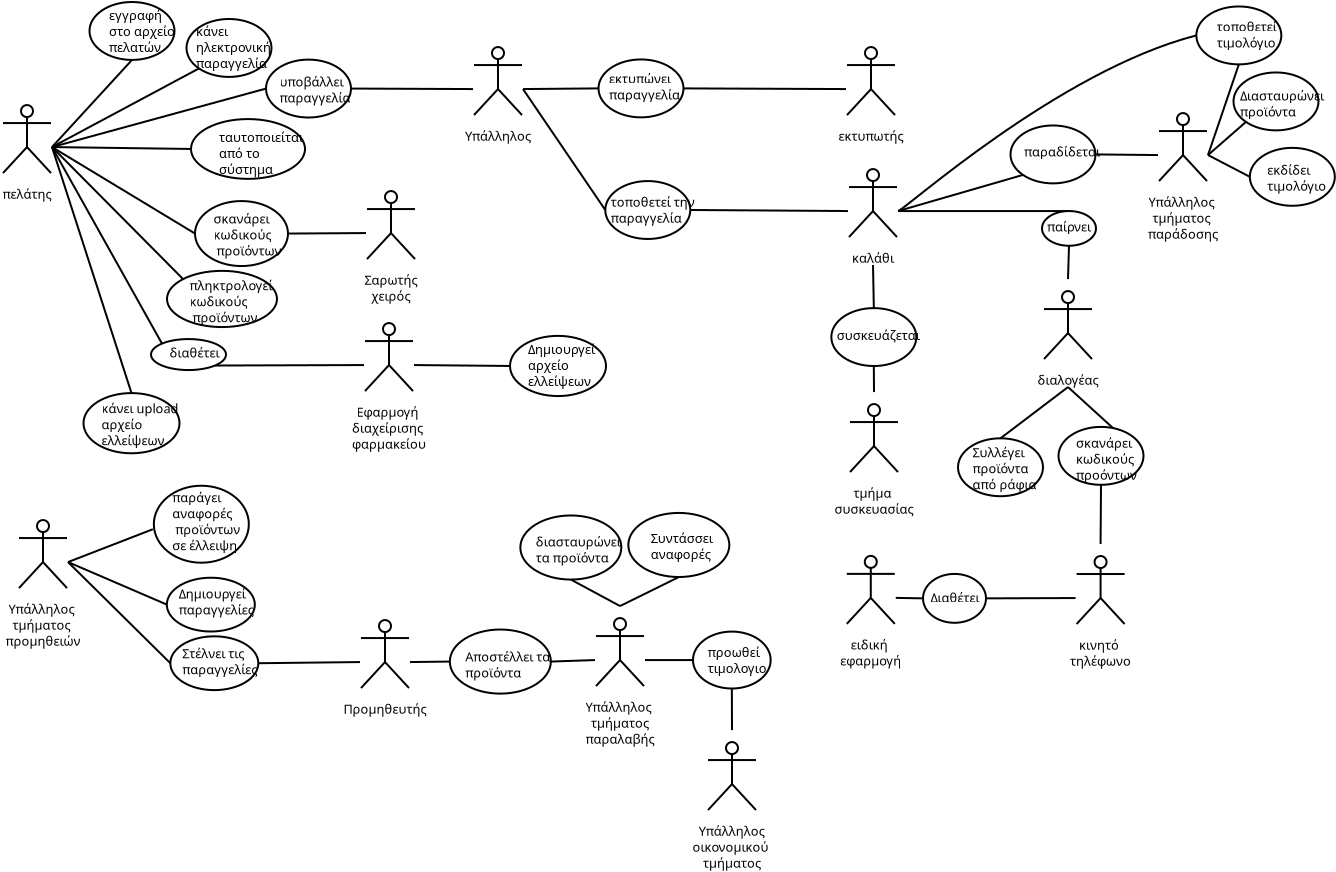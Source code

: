 <?xml version="1.0" encoding="UTF-8"?>
<dia:diagram xmlns:dia="http://www.lysator.liu.se/~alla/dia/">
  <dia:layer name="Background" visible="true" active="true">
    <dia:object type="UML - Actor" version="0" id="O0">
      <dia:attribute name="obj_pos">
        <dia:point val="37.05,49.25"/>
      </dia:attribute>
      <dia:attribute name="obj_bb">
        <dia:rectangle val="35.267,46.5;38.833,53.523"/>
      </dia:attribute>
      <dia:attribute name="meta">
        <dia:composite type="dict"/>
      </dia:attribute>
      <dia:attribute name="elem_corner">
        <dia:point val="35.8,46.55"/>
      </dia:attribute>
      <dia:attribute name="elem_width">
        <dia:real val="2.5"/>
      </dia:attribute>
      <dia:attribute name="elem_height">
        <dia:real val="5.4"/>
      </dia:attribute>
      <dia:attribute name="line_width">
        <dia:real val="0.1"/>
      </dia:attribute>
      <dia:attribute name="line_colour">
        <dia:color val="#000000"/>
      </dia:attribute>
      <dia:attribute name="fill_colour">
        <dia:color val="#ffffff"/>
      </dia:attribute>
      <dia:attribute name="text">
        <dia:composite type="text">
          <dia:attribute name="string">
            <dia:string>#Υπάλληλος
οικονομικού 
τμήματος#</dia:string>
          </dia:attribute>
          <dia:attribute name="font">
            <dia:font family="sans" style="0" name="Helvetica"/>
          </dia:attribute>
          <dia:attribute name="height">
            <dia:real val="0.8"/>
          </dia:attribute>
          <dia:attribute name="pos">
            <dia:point val="37.05,51.79"/>
          </dia:attribute>
          <dia:attribute name="color">
            <dia:color val="#000000"/>
          </dia:attribute>
          <dia:attribute name="alignment">
            <dia:enum val="1"/>
          </dia:attribute>
        </dia:composite>
      </dia:attribute>
    </dia:object>
    <dia:object type="UML - Actor" version="0" id="O1">
      <dia:attribute name="obj_pos">
        <dia:point val="59.6,17.8"/>
      </dia:attribute>
      <dia:attribute name="obj_bb">
        <dia:rectangle val="57.987,15.05;61.212,22.073"/>
      </dia:attribute>
      <dia:attribute name="meta">
        <dia:composite type="dict"/>
      </dia:attribute>
      <dia:attribute name="elem_corner">
        <dia:point val="58.35,15.1"/>
      </dia:attribute>
      <dia:attribute name="elem_width">
        <dia:real val="2.5"/>
      </dia:attribute>
      <dia:attribute name="elem_height">
        <dia:real val="5.4"/>
      </dia:attribute>
      <dia:attribute name="line_width">
        <dia:real val="0.1"/>
      </dia:attribute>
      <dia:attribute name="line_colour">
        <dia:color val="#000000"/>
      </dia:attribute>
      <dia:attribute name="fill_colour">
        <dia:color val="#ffffff"/>
      </dia:attribute>
      <dia:attribute name="text">
        <dia:composite type="text">
          <dia:attribute name="string">
            <dia:string>#Υπάλληλος 
τμήματος 
παράδοσης#</dia:string>
          </dia:attribute>
          <dia:attribute name="font">
            <dia:font family="sans" style="0" name="Helvetica"/>
          </dia:attribute>
          <dia:attribute name="height">
            <dia:real val="0.8"/>
          </dia:attribute>
          <dia:attribute name="pos">
            <dia:point val="59.6,20.34"/>
          </dia:attribute>
          <dia:attribute name="color">
            <dia:color val="#000000"/>
          </dia:attribute>
          <dia:attribute name="alignment">
            <dia:enum val="1"/>
          </dia:attribute>
        </dia:composite>
      </dia:attribute>
    </dia:object>
    <dia:object type="UML - Actor" version="0" id="O2">
      <dia:attribute name="obj_pos">
        <dia:point val="2.6,38.15"/>
      </dia:attribute>
      <dia:attribute name="obj_bb">
        <dia:rectangle val="0.92,35.4;4.28,42.422"/>
      </dia:attribute>
      <dia:attribute name="meta">
        <dia:composite type="dict"/>
      </dia:attribute>
      <dia:attribute name="elem_corner">
        <dia:point val="1.35,35.45"/>
      </dia:attribute>
      <dia:attribute name="elem_width">
        <dia:real val="2.5"/>
      </dia:attribute>
      <dia:attribute name="elem_height">
        <dia:real val="5.4"/>
      </dia:attribute>
      <dia:attribute name="line_width">
        <dia:real val="0.1"/>
      </dia:attribute>
      <dia:attribute name="line_colour">
        <dia:color val="#000000"/>
      </dia:attribute>
      <dia:attribute name="fill_colour">
        <dia:color val="#ffffff"/>
      </dia:attribute>
      <dia:attribute name="text">
        <dia:composite type="text">
          <dia:attribute name="string">
            <dia:string>#Υπάλληλος 
τμήματος 
προμηθειών#</dia:string>
          </dia:attribute>
          <dia:attribute name="font">
            <dia:font family="sans" style="0" name="Helvetica"/>
          </dia:attribute>
          <dia:attribute name="height">
            <dia:real val="0.8"/>
          </dia:attribute>
          <dia:attribute name="pos">
            <dia:point val="2.6,40.69"/>
          </dia:attribute>
          <dia:attribute name="color">
            <dia:color val="#000000"/>
          </dia:attribute>
          <dia:attribute name="alignment">
            <dia:enum val="1"/>
          </dia:attribute>
        </dia:composite>
      </dia:attribute>
    </dia:object>
    <dia:object type="UML - Actor" version="0" id="O3">
      <dia:attribute name="obj_pos">
        <dia:point val="44.15,32.35"/>
      </dia:attribute>
      <dia:attribute name="obj_bb">
        <dia:rectangle val="42.36,29.6;45.94,35.822"/>
      </dia:attribute>
      <dia:attribute name="meta">
        <dia:composite type="dict"/>
      </dia:attribute>
      <dia:attribute name="elem_corner">
        <dia:point val="42.9,29.65"/>
      </dia:attribute>
      <dia:attribute name="elem_width">
        <dia:real val="2.5"/>
      </dia:attribute>
      <dia:attribute name="elem_height">
        <dia:real val="5.4"/>
      </dia:attribute>
      <dia:attribute name="line_width">
        <dia:real val="0.1"/>
      </dia:attribute>
      <dia:attribute name="line_colour">
        <dia:color val="#000000"/>
      </dia:attribute>
      <dia:attribute name="fill_colour">
        <dia:color val="#ffffff"/>
      </dia:attribute>
      <dia:attribute name="text">
        <dia:composite type="text">
          <dia:attribute name="string">
            <dia:string>#τμήμα 
συσκευασίας#</dia:string>
          </dia:attribute>
          <dia:attribute name="font">
            <dia:font family="sans" style="0" name="Helvetica"/>
          </dia:attribute>
          <dia:attribute name="height">
            <dia:real val="0.8"/>
          </dia:attribute>
          <dia:attribute name="pos">
            <dia:point val="44.15,34.89"/>
          </dia:attribute>
          <dia:attribute name="color">
            <dia:color val="#000000"/>
          </dia:attribute>
          <dia:attribute name="alignment">
            <dia:enum val="1"/>
          </dia:attribute>
        </dia:composite>
      </dia:attribute>
    </dia:object>
    <dia:object type="UML - Actor" version="0" id="O4">
      <dia:attribute name="obj_pos">
        <dia:point val="31.45,43.05"/>
      </dia:attribute>
      <dia:attribute name="obj_bb">
        <dia:rectangle val="29.837,40.3;33.062,47.322"/>
      </dia:attribute>
      <dia:attribute name="meta">
        <dia:composite type="dict"/>
      </dia:attribute>
      <dia:attribute name="elem_corner">
        <dia:point val="30.2,40.35"/>
      </dia:attribute>
      <dia:attribute name="elem_width">
        <dia:real val="2.5"/>
      </dia:attribute>
      <dia:attribute name="elem_height">
        <dia:real val="5.4"/>
      </dia:attribute>
      <dia:attribute name="line_width">
        <dia:real val="0.1"/>
      </dia:attribute>
      <dia:attribute name="line_colour">
        <dia:color val="#000000"/>
      </dia:attribute>
      <dia:attribute name="fill_colour">
        <dia:color val="#ffffff"/>
      </dia:attribute>
      <dia:attribute name="text">
        <dia:composite type="text">
          <dia:attribute name="string">
            <dia:string>#Υπάλληλος 
τμήματος
παραλαβής#</dia:string>
          </dia:attribute>
          <dia:attribute name="font">
            <dia:font family="sans" style="0" name="Helvetica"/>
          </dia:attribute>
          <dia:attribute name="height">
            <dia:real val="0.8"/>
          </dia:attribute>
          <dia:attribute name="pos">
            <dia:point val="31.45,45.59"/>
          </dia:attribute>
          <dia:attribute name="color">
            <dia:color val="#000000"/>
          </dia:attribute>
          <dia:attribute name="alignment">
            <dia:enum val="1"/>
          </dia:attribute>
        </dia:composite>
      </dia:attribute>
    </dia:object>
    <dia:object type="UML - Actor" version="0" id="O5">
      <dia:attribute name="obj_pos">
        <dia:point val="19.7,43.15"/>
      </dia:attribute>
      <dia:attribute name="obj_bb">
        <dia:rectangle val="17.805,40.4;21.595,45.9"/>
      </dia:attribute>
      <dia:attribute name="meta">
        <dia:composite type="dict"/>
      </dia:attribute>
      <dia:attribute name="elem_corner">
        <dia:point val="18.45,40.45"/>
      </dia:attribute>
      <dia:attribute name="elem_width">
        <dia:real val="2.5"/>
      </dia:attribute>
      <dia:attribute name="elem_height">
        <dia:real val="5.4"/>
      </dia:attribute>
      <dia:attribute name="line_width">
        <dia:real val="0.1"/>
      </dia:attribute>
      <dia:attribute name="line_colour">
        <dia:color val="#000000"/>
      </dia:attribute>
      <dia:attribute name="fill_colour">
        <dia:color val="#ffffff"/>
      </dia:attribute>
      <dia:attribute name="text">
        <dia:composite type="text">
          <dia:attribute name="string">
            <dia:string>#Προμηθευτής#</dia:string>
          </dia:attribute>
          <dia:attribute name="font">
            <dia:font family="sans" style="0" name="Helvetica"/>
          </dia:attribute>
          <dia:attribute name="height">
            <dia:real val="0.8"/>
          </dia:attribute>
          <dia:attribute name="pos">
            <dia:point val="19.7,45.69"/>
          </dia:attribute>
          <dia:attribute name="color">
            <dia:color val="#000000"/>
          </dia:attribute>
          <dia:attribute name="alignment">
            <dia:enum val="1"/>
          </dia:attribute>
        </dia:composite>
      </dia:attribute>
    </dia:object>
    <dia:object type="UML - Actor" version="0" id="O6">
      <dia:attribute name="obj_pos">
        <dia:point val="19.9,28.3"/>
      </dia:attribute>
      <dia:attribute name="obj_bb">
        <dia:rectangle val="18.229,25.55;21.571,32.572"/>
      </dia:attribute>
      <dia:attribute name="meta">
        <dia:composite type="dict"/>
      </dia:attribute>
      <dia:attribute name="elem_corner">
        <dia:point val="18.65,25.6"/>
      </dia:attribute>
      <dia:attribute name="elem_width">
        <dia:real val="2.5"/>
      </dia:attribute>
      <dia:attribute name="elem_height">
        <dia:real val="5.4"/>
      </dia:attribute>
      <dia:attribute name="line_width">
        <dia:real val="0.1"/>
      </dia:attribute>
      <dia:attribute name="line_colour">
        <dia:color val="#000000"/>
      </dia:attribute>
      <dia:attribute name="fill_colour">
        <dia:color val="#ffffff"/>
      </dia:attribute>
      <dia:attribute name="text">
        <dia:composite type="text">
          <dia:attribute name="string">
            <dia:string>#Εφαρμογή 
διαχείρισης 
φαρμακείου#</dia:string>
          </dia:attribute>
          <dia:attribute name="font">
            <dia:font family="sans" style="0" name="Helvetica"/>
          </dia:attribute>
          <dia:attribute name="height">
            <dia:real val="0.8"/>
          </dia:attribute>
          <dia:attribute name="pos">
            <dia:point val="19.9,30.84"/>
          </dia:attribute>
          <dia:attribute name="color">
            <dia:color val="#000000"/>
          </dia:attribute>
          <dia:attribute name="alignment">
            <dia:enum val="1"/>
          </dia:attribute>
        </dia:composite>
      </dia:attribute>
    </dia:object>
    <dia:object type="UML - Actor" version="0" id="O7">
      <dia:attribute name="obj_pos">
        <dia:point val="1.8,17.4"/>
      </dia:attribute>
      <dia:attribute name="obj_bb">
        <dia:rectangle val="0.5,14.65;3.1,20.15"/>
      </dia:attribute>
      <dia:attribute name="meta">
        <dia:composite type="dict"/>
      </dia:attribute>
      <dia:attribute name="elem_corner">
        <dia:point val="0.55,14.7"/>
      </dia:attribute>
      <dia:attribute name="elem_width">
        <dia:real val="2.5"/>
      </dia:attribute>
      <dia:attribute name="elem_height">
        <dia:real val="5.4"/>
      </dia:attribute>
      <dia:attribute name="line_width">
        <dia:real val="0.1"/>
      </dia:attribute>
      <dia:attribute name="line_colour">
        <dia:color val="#000000"/>
      </dia:attribute>
      <dia:attribute name="fill_colour">
        <dia:color val="#ffffff"/>
      </dia:attribute>
      <dia:attribute name="text">
        <dia:composite type="text">
          <dia:attribute name="string">
            <dia:string>#πελάτης#</dia:string>
          </dia:attribute>
          <dia:attribute name="font">
            <dia:font family="sans" style="0" name="Helvetica"/>
          </dia:attribute>
          <dia:attribute name="height">
            <dia:real val="0.8"/>
          </dia:attribute>
          <dia:attribute name="pos">
            <dia:point val="1.8,19.94"/>
          </dia:attribute>
          <dia:attribute name="color">
            <dia:color val="#000000"/>
          </dia:attribute>
          <dia:attribute name="alignment">
            <dia:enum val="1"/>
          </dia:attribute>
        </dia:composite>
      </dia:attribute>
    </dia:object>
    <dia:object type="UML - Actor" version="0" id="O8">
      <dia:attribute name="obj_pos">
        <dia:point val="44.1,20.6"/>
      </dia:attribute>
      <dia:attribute name="obj_bb">
        <dia:rectangle val="42.8,17.85;45.4,23.35"/>
      </dia:attribute>
      <dia:attribute name="meta">
        <dia:composite type="dict"/>
      </dia:attribute>
      <dia:attribute name="elem_corner">
        <dia:point val="42.85,17.9"/>
      </dia:attribute>
      <dia:attribute name="elem_width">
        <dia:real val="2.5"/>
      </dia:attribute>
      <dia:attribute name="elem_height">
        <dia:real val="5.4"/>
      </dia:attribute>
      <dia:attribute name="line_width">
        <dia:real val="0.1"/>
      </dia:attribute>
      <dia:attribute name="line_colour">
        <dia:color val="#000000"/>
      </dia:attribute>
      <dia:attribute name="fill_colour">
        <dia:color val="#ffffff"/>
      </dia:attribute>
      <dia:attribute name="text">
        <dia:composite type="text">
          <dia:attribute name="string">
            <dia:string>#καλάθι#</dia:string>
          </dia:attribute>
          <dia:attribute name="font">
            <dia:font family="sans" style="0" name="Helvetica"/>
          </dia:attribute>
          <dia:attribute name="height">
            <dia:real val="0.8"/>
          </dia:attribute>
          <dia:attribute name="pos">
            <dia:point val="44.1,23.14"/>
          </dia:attribute>
          <dia:attribute name="color">
            <dia:color val="#000000"/>
          </dia:attribute>
          <dia:attribute name="alignment">
            <dia:enum val="1"/>
          </dia:attribute>
        </dia:composite>
      </dia:attribute>
    </dia:object>
    <dia:object type="UML - Actor" version="0" id="O9">
      <dia:attribute name="obj_pos">
        <dia:point val="53.85,26.7"/>
      </dia:attribute>
      <dia:attribute name="obj_bb">
        <dia:rectangle val="52.469,23.95;55.231,29.45"/>
      </dia:attribute>
      <dia:attribute name="meta">
        <dia:composite type="dict"/>
      </dia:attribute>
      <dia:attribute name="elem_corner">
        <dia:point val="52.6,24"/>
      </dia:attribute>
      <dia:attribute name="elem_width">
        <dia:real val="2.5"/>
      </dia:attribute>
      <dia:attribute name="elem_height">
        <dia:real val="5.4"/>
      </dia:attribute>
      <dia:attribute name="line_width">
        <dia:real val="0.1"/>
      </dia:attribute>
      <dia:attribute name="line_colour">
        <dia:color val="#000000"/>
      </dia:attribute>
      <dia:attribute name="fill_colour">
        <dia:color val="#ffffff"/>
      </dia:attribute>
      <dia:attribute name="text">
        <dia:composite type="text">
          <dia:attribute name="string">
            <dia:string>#διαλογέας#</dia:string>
          </dia:attribute>
          <dia:attribute name="font">
            <dia:font family="sans" style="0" name="Helvetica"/>
          </dia:attribute>
          <dia:attribute name="height">
            <dia:real val="0.8"/>
          </dia:attribute>
          <dia:attribute name="pos">
            <dia:point val="53.85,29.24"/>
          </dia:attribute>
          <dia:attribute name="color">
            <dia:color val="#000000"/>
          </dia:attribute>
          <dia:attribute name="alignment">
            <dia:enum val="1"/>
          </dia:attribute>
        </dia:composite>
      </dia:attribute>
    </dia:object>
    <dia:object type="UML - Actor" version="0" id="O10">
      <dia:attribute name="obj_pos">
        <dia:point val="20,21.7"/>
      </dia:attribute>
      <dia:attribute name="obj_bb">
        <dia:rectangle val="18.7,18.95;21.3,25.172"/>
      </dia:attribute>
      <dia:attribute name="meta">
        <dia:composite type="dict"/>
      </dia:attribute>
      <dia:attribute name="elem_corner">
        <dia:point val="18.75,19"/>
      </dia:attribute>
      <dia:attribute name="elem_width">
        <dia:real val="2.5"/>
      </dia:attribute>
      <dia:attribute name="elem_height">
        <dia:real val="5.4"/>
      </dia:attribute>
      <dia:attribute name="line_width">
        <dia:real val="0.1"/>
      </dia:attribute>
      <dia:attribute name="line_colour">
        <dia:color val="#000000"/>
      </dia:attribute>
      <dia:attribute name="fill_colour">
        <dia:color val="#ffffff"/>
      </dia:attribute>
      <dia:attribute name="text">
        <dia:composite type="text">
          <dia:attribute name="string">
            <dia:string>#Σαρωτής
χειρός#</dia:string>
          </dia:attribute>
          <dia:attribute name="font">
            <dia:font family="sans" style="0" name="Helvetica"/>
          </dia:attribute>
          <dia:attribute name="height">
            <dia:real val="0.8"/>
          </dia:attribute>
          <dia:attribute name="pos">
            <dia:point val="20,24.24"/>
          </dia:attribute>
          <dia:attribute name="color">
            <dia:color val="#000000"/>
          </dia:attribute>
          <dia:attribute name="alignment">
            <dia:enum val="1"/>
          </dia:attribute>
        </dia:composite>
      </dia:attribute>
    </dia:object>
    <dia:object type="UML - Actor" version="0" id="O11">
      <dia:attribute name="obj_pos">
        <dia:point val="55.479,39.949"/>
      </dia:attribute>
      <dia:attribute name="obj_bb">
        <dia:rectangle val="54.052,37.199;56.907,43.421"/>
      </dia:attribute>
      <dia:attribute name="meta">
        <dia:composite type="dict"/>
      </dia:attribute>
      <dia:attribute name="elem_corner">
        <dia:point val="54.229,37.248"/>
      </dia:attribute>
      <dia:attribute name="elem_width">
        <dia:real val="2.5"/>
      </dia:attribute>
      <dia:attribute name="elem_height">
        <dia:real val="5.4"/>
      </dia:attribute>
      <dia:attribute name="line_width">
        <dia:real val="0.1"/>
      </dia:attribute>
      <dia:attribute name="line_colour">
        <dia:color val="#000000"/>
      </dia:attribute>
      <dia:attribute name="fill_colour">
        <dia:color val="#ffffff"/>
      </dia:attribute>
      <dia:attribute name="text">
        <dia:composite type="text">
          <dia:attribute name="string">
            <dia:string>#κινητό 
τηλέφωνο#</dia:string>
          </dia:attribute>
          <dia:attribute name="font">
            <dia:font family="sans" style="0" name="Helvetica"/>
          </dia:attribute>
          <dia:attribute name="height">
            <dia:real val="0.8"/>
          </dia:attribute>
          <dia:attribute name="pos">
            <dia:point val="55.479,42.489"/>
          </dia:attribute>
          <dia:attribute name="color">
            <dia:color val="#000000"/>
          </dia:attribute>
          <dia:attribute name="alignment">
            <dia:enum val="1"/>
          </dia:attribute>
        </dia:composite>
      </dia:attribute>
    </dia:object>
    <dia:object type="UML - Actor" version="0" id="O12">
      <dia:attribute name="obj_pos">
        <dia:point val="25.35,14.5"/>
      </dia:attribute>
      <dia:attribute name="obj_bb">
        <dia:rectangle val="23.807,11.75;26.874,18.011"/>
      </dia:attribute>
      <dia:attribute name="meta">
        <dia:composite type="dict"/>
      </dia:attribute>
      <dia:attribute name="elem_corner">
        <dia:point val="24.1,11.8"/>
      </dia:attribute>
      <dia:attribute name="elem_width">
        <dia:real val="2.5"/>
      </dia:attribute>
      <dia:attribute name="elem_height">
        <dia:real val="5.4"/>
      </dia:attribute>
      <dia:attribute name="line_width">
        <dia:real val="0.1"/>
      </dia:attribute>
      <dia:attribute name="line_colour">
        <dia:color val="#000000"/>
      </dia:attribute>
      <dia:attribute name="fill_colour">
        <dia:color val="#ffffff"/>
      </dia:attribute>
      <dia:attribute name="text">
        <dia:composite type="text">
          <dia:attribute name="string">
            <dia:string>#Υπάλληλος
#</dia:string>
          </dia:attribute>
          <dia:attribute name="font">
            <dia:font family="sans" style="0" name="Helvetica"/>
          </dia:attribute>
          <dia:attribute name="height">
            <dia:real val="0.8"/>
          </dia:attribute>
          <dia:attribute name="pos">
            <dia:point val="25.35,17.04"/>
          </dia:attribute>
          <dia:attribute name="color">
            <dia:color val="#000000"/>
          </dia:attribute>
          <dia:attribute name="alignment">
            <dia:enum val="1"/>
          </dia:attribute>
        </dia:composite>
      </dia:attribute>
    </dia:object>
    <dia:object type="UML - Actor" version="0" id="O13">
      <dia:attribute name="obj_pos">
        <dia:point val="44,14.5"/>
      </dia:attribute>
      <dia:attribute name="obj_bb">
        <dia:rectangle val="42.485,11.75;45.515,17.25"/>
      </dia:attribute>
      <dia:attribute name="meta">
        <dia:composite type="dict"/>
      </dia:attribute>
      <dia:attribute name="elem_corner">
        <dia:point val="42.75,11.8"/>
      </dia:attribute>
      <dia:attribute name="elem_width">
        <dia:real val="2.5"/>
      </dia:attribute>
      <dia:attribute name="elem_height">
        <dia:real val="5.4"/>
      </dia:attribute>
      <dia:attribute name="line_width">
        <dia:real val="0.1"/>
      </dia:attribute>
      <dia:attribute name="line_colour">
        <dia:color val="#000000"/>
      </dia:attribute>
      <dia:attribute name="fill_colour">
        <dia:color val="#ffffff"/>
      </dia:attribute>
      <dia:attribute name="text">
        <dia:composite type="text">
          <dia:attribute name="string">
            <dia:string>#εκτυπωτής#</dia:string>
          </dia:attribute>
          <dia:attribute name="font">
            <dia:font family="sans" style="0" name="Helvetica"/>
          </dia:attribute>
          <dia:attribute name="height">
            <dia:real val="0.8"/>
          </dia:attribute>
          <dia:attribute name="pos">
            <dia:point val="44,17.04"/>
          </dia:attribute>
          <dia:attribute name="color">
            <dia:color val="#000000"/>
          </dia:attribute>
          <dia:attribute name="alignment">
            <dia:enum val="1"/>
          </dia:attribute>
        </dia:composite>
      </dia:attribute>
    </dia:object>
    <dia:object type="Standard - Line" version="0" id="O14">
      <dia:attribute name="obj_pos">
        <dia:point val="3.05,17.4"/>
      </dia:attribute>
      <dia:attribute name="obj_bb">
        <dia:rectangle val="2.989,14.414;13.811,17.461"/>
      </dia:attribute>
      <dia:attribute name="conn_endpoints">
        <dia:point val="3.05,17.4"/>
        <dia:point val="13.75,14.475"/>
      </dia:attribute>
      <dia:attribute name="numcp">
        <dia:int val="1"/>
      </dia:attribute>
      <dia:connections>
        <dia:connection handle="0" to="O7" connection="4"/>
        <dia:connection handle="1" to="O15" connection="3"/>
      </dia:connections>
    </dia:object>
    <dia:object type="Standard - Ellipse" version="0" id="O15">
      <dia:attribute name="obj_pos">
        <dia:point val="13.75,13.027"/>
      </dia:attribute>
      <dia:attribute name="obj_bb">
        <dia:rectangle val="13.7,12.977;18.05,15.973"/>
      </dia:attribute>
      <dia:attribute name="elem_corner">
        <dia:point val="13.75,13.027"/>
      </dia:attribute>
      <dia:attribute name="elem_width">
        <dia:real val="4.25"/>
      </dia:attribute>
      <dia:attribute name="elem_height">
        <dia:real val="2.896"/>
      </dia:attribute>
    </dia:object>
    <dia:object type="Standard - Text" version="1" id="O16">
      <dia:attribute name="obj_pos">
        <dia:point val="15.875,14.475"/>
      </dia:attribute>
      <dia:attribute name="obj_bb">
        <dia:rectangle val="15.875,13.835;15.875,14.607"/>
      </dia:attribute>
      <dia:attribute name="text">
        <dia:composite type="text">
          <dia:attribute name="string">
            <dia:string>##</dia:string>
          </dia:attribute>
          <dia:attribute name="font">
            <dia:font family="sans" style="0" name="Helvetica"/>
          </dia:attribute>
          <dia:attribute name="height">
            <dia:real val="0.8"/>
          </dia:attribute>
          <dia:attribute name="pos">
            <dia:point val="15.875,14.475"/>
          </dia:attribute>
          <dia:attribute name="color">
            <dia:color val="#000000"/>
          </dia:attribute>
          <dia:attribute name="alignment">
            <dia:enum val="0"/>
          </dia:attribute>
        </dia:composite>
      </dia:attribute>
      <dia:attribute name="valign">
        <dia:enum val="3"/>
      </dia:attribute>
      <dia:connections>
        <dia:connection handle="0" to="O15" connection="8"/>
      </dia:connections>
    </dia:object>
    <dia:object type="Standard - Text" version="1" id="O17">
      <dia:attribute name="obj_pos">
        <dia:point val="14.1,0.85"/>
      </dia:attribute>
      <dia:attribute name="obj_bb">
        <dia:rectangle val="14.1,0.21;14.1,0.983"/>
      </dia:attribute>
      <dia:attribute name="text">
        <dia:composite type="text">
          <dia:attribute name="string">
            <dia:string>##</dia:string>
          </dia:attribute>
          <dia:attribute name="font">
            <dia:font family="sans" style="0" name="Helvetica"/>
          </dia:attribute>
          <dia:attribute name="height">
            <dia:real val="0.8"/>
          </dia:attribute>
          <dia:attribute name="pos">
            <dia:point val="14.1,0.85"/>
          </dia:attribute>
          <dia:attribute name="color">
            <dia:color val="#000000"/>
          </dia:attribute>
          <dia:attribute name="alignment">
            <dia:enum val="0"/>
          </dia:attribute>
        </dia:composite>
      </dia:attribute>
      <dia:attribute name="valign">
        <dia:enum val="3"/>
      </dia:attribute>
    </dia:object>
    <dia:object type="Standard - Text" version="1" id="O18">
      <dia:attribute name="obj_pos">
        <dia:point val="14.425,14.375"/>
      </dia:attribute>
      <dia:attribute name="obj_bb">
        <dia:rectangle val="14.425,13.735;17.602,15.307"/>
      </dia:attribute>
      <dia:attribute name="text">
        <dia:composite type="text">
          <dia:attribute name="string">
            <dia:string>#υποβάλλει
παραγγελία#</dia:string>
          </dia:attribute>
          <dia:attribute name="font">
            <dia:font family="sans" style="0" name="Helvetica"/>
          </dia:attribute>
          <dia:attribute name="height">
            <dia:real val="0.8"/>
          </dia:attribute>
          <dia:attribute name="pos">
            <dia:point val="14.425,14.375"/>
          </dia:attribute>
          <dia:attribute name="color">
            <dia:color val="#000000"/>
          </dia:attribute>
          <dia:attribute name="alignment">
            <dia:enum val="0"/>
          </dia:attribute>
        </dia:composite>
      </dia:attribute>
      <dia:attribute name="valign">
        <dia:enum val="3"/>
      </dia:attribute>
    </dia:object>
    <dia:object type="Standard - Line" version="0" id="O19">
      <dia:attribute name="obj_pos">
        <dia:point val="3.05,17.4"/>
      </dia:attribute>
      <dia:attribute name="obj_bb">
        <dia:rectangle val="2.999,17.349;10.051,17.546"/>
      </dia:attribute>
      <dia:attribute name="conn_endpoints">
        <dia:point val="3.05,17.4"/>
        <dia:point val="10,17.495"/>
      </dia:attribute>
      <dia:attribute name="numcp">
        <dia:int val="1"/>
      </dia:attribute>
      <dia:connections>
        <dia:connection handle="0" to="O7" connection="4"/>
        <dia:connection handle="1" to="O20" connection="3"/>
      </dia:connections>
    </dia:object>
    <dia:object type="Standard - Ellipse" version="0" id="O20">
      <dia:attribute name="obj_pos">
        <dia:point val="10,16"/>
      </dia:attribute>
      <dia:attribute name="obj_bb">
        <dia:rectangle val="9.95,15.95;15.75,19.04"/>
      </dia:attribute>
      <dia:attribute name="elem_corner">
        <dia:point val="10,16"/>
      </dia:attribute>
      <dia:attribute name="elem_width">
        <dia:real val="5.7"/>
      </dia:attribute>
      <dia:attribute name="elem_height">
        <dia:real val="2.99"/>
      </dia:attribute>
    </dia:object>
    <dia:object type="Standard - Text" version="1" id="O21">
      <dia:attribute name="obj_pos">
        <dia:point val="11.4,17.145"/>
      </dia:attribute>
      <dia:attribute name="obj_bb">
        <dia:rectangle val="11.4,16.505;15.158,18.878"/>
      </dia:attribute>
      <dia:attribute name="text">
        <dia:composite type="text">
          <dia:attribute name="string">
            <dia:string>#ταυτοποιείται
από το 
σύστημα#</dia:string>
          </dia:attribute>
          <dia:attribute name="font">
            <dia:font family="sans" style="0" name="Helvetica"/>
          </dia:attribute>
          <dia:attribute name="height">
            <dia:real val="0.8"/>
          </dia:attribute>
          <dia:attribute name="pos">
            <dia:point val="11.4,17.145"/>
          </dia:attribute>
          <dia:attribute name="color">
            <dia:color val="#000000"/>
          </dia:attribute>
          <dia:attribute name="alignment">
            <dia:enum val="0"/>
          </dia:attribute>
        </dia:composite>
      </dia:attribute>
      <dia:attribute name="valign">
        <dia:enum val="3"/>
      </dia:attribute>
    </dia:object>
    <dia:object type="Standard - Line" version="0" id="O22">
      <dia:attribute name="obj_pos">
        <dia:point val="3.05,17.4"/>
      </dia:attribute>
      <dia:attribute name="obj_bb">
        <dia:rectangle val="2.981,17.331;10.269,21.794"/>
      </dia:attribute>
      <dia:attribute name="conn_endpoints">
        <dia:point val="3.05,17.4"/>
        <dia:point val="10.2,21.725"/>
      </dia:attribute>
      <dia:attribute name="numcp">
        <dia:int val="1"/>
      </dia:attribute>
      <dia:connections>
        <dia:connection handle="0" to="O7" connection="4"/>
        <dia:connection handle="1" to="O23" connection="3"/>
      </dia:connections>
    </dia:object>
    <dia:object type="Standard - Ellipse" version="0" id="O23">
      <dia:attribute name="obj_pos">
        <dia:point val="10.2,20.1"/>
      </dia:attribute>
      <dia:attribute name="obj_bb">
        <dia:rectangle val="10.15,20.05;14.9,23.4"/>
      </dia:attribute>
      <dia:attribute name="elem_corner">
        <dia:point val="10.2,20.1"/>
      </dia:attribute>
      <dia:attribute name="elem_width">
        <dia:real val="4.65"/>
      </dia:attribute>
      <dia:attribute name="elem_height">
        <dia:real val="3.25"/>
      </dia:attribute>
    </dia:object>
    <dia:object type="Standard - Text" version="1" id="O24">
      <dia:attribute name="obj_pos">
        <dia:point val="11.125,21.225"/>
      </dia:attribute>
      <dia:attribute name="obj_bb">
        <dia:rectangle val="11.125,20.585;14.29,22.957"/>
      </dia:attribute>
      <dia:attribute name="text">
        <dia:composite type="text">
          <dia:attribute name="string">
            <dia:string>#σκανάρει 
κωδικούς
 προϊόντων#</dia:string>
          </dia:attribute>
          <dia:attribute name="font">
            <dia:font family="sans" style="0" name="Helvetica"/>
          </dia:attribute>
          <dia:attribute name="height">
            <dia:real val="0.8"/>
          </dia:attribute>
          <dia:attribute name="pos">
            <dia:point val="11.125,21.225"/>
          </dia:attribute>
          <dia:attribute name="color">
            <dia:color val="#000000"/>
          </dia:attribute>
          <dia:attribute name="alignment">
            <dia:enum val="0"/>
          </dia:attribute>
        </dia:composite>
      </dia:attribute>
      <dia:attribute name="valign">
        <dia:enum val="3"/>
      </dia:attribute>
    </dia:object>
    <dia:object type="Standard - Line" version="0" id="O25">
      <dia:attribute name="obj_pos">
        <dia:point val="18.75,21.7"/>
      </dia:attribute>
      <dia:attribute name="obj_bb">
        <dia:rectangle val="14.8,21.65;18.8,21.775"/>
      </dia:attribute>
      <dia:attribute name="conn_endpoints">
        <dia:point val="18.75,21.7"/>
        <dia:point val="14.85,21.725"/>
      </dia:attribute>
      <dia:attribute name="numcp">
        <dia:int val="1"/>
      </dia:attribute>
      <dia:connections>
        <dia:connection handle="0" to="O10" connection="3"/>
        <dia:connection handle="1" to="O23" connection="4"/>
      </dia:connections>
    </dia:object>
    <dia:object type="Standard - Ellipse" version="0" id="O26">
      <dia:attribute name="obj_pos">
        <dia:point val="8.8,23.59"/>
      </dia:attribute>
      <dia:attribute name="obj_bb">
        <dia:rectangle val="8.75,23.54;14.35,26.45"/>
      </dia:attribute>
      <dia:attribute name="elem_corner">
        <dia:point val="8.8,23.59"/>
      </dia:attribute>
      <dia:attribute name="elem_width">
        <dia:real val="5.5"/>
      </dia:attribute>
      <dia:attribute name="elem_height">
        <dia:real val="2.81"/>
      </dia:attribute>
    </dia:object>
    <dia:object type="Standard - Line" version="0" id="O27">
      <dia:attribute name="obj_pos">
        <dia:point val="9.605,24.002"/>
      </dia:attribute>
      <dia:attribute name="obj_bb">
        <dia:rectangle val="2.979,17.329;9.676,24.072"/>
      </dia:attribute>
      <dia:attribute name="conn_endpoints">
        <dia:point val="9.605,24.002"/>
        <dia:point val="3.05,17.4"/>
      </dia:attribute>
      <dia:attribute name="numcp">
        <dia:int val="1"/>
      </dia:attribute>
      <dia:connections>
        <dia:connection handle="0" to="O26" connection="0"/>
        <dia:connection handle="1" to="O7" connection="4"/>
      </dia:connections>
    </dia:object>
    <dia:object type="Standard - Text" version="1" id="O28">
      <dia:attribute name="obj_pos">
        <dia:point val="9.925,24.56"/>
      </dia:attribute>
      <dia:attribute name="obj_bb">
        <dia:rectangle val="9.925,23.92;13.91,26.293"/>
      </dia:attribute>
      <dia:attribute name="text">
        <dia:composite type="text">
          <dia:attribute name="string">
            <dia:string>#πληκτρολογεί 
κωδικούς
 προϊόντων#</dia:string>
          </dia:attribute>
          <dia:attribute name="font">
            <dia:font family="sans" style="0" name="Helvetica"/>
          </dia:attribute>
          <dia:attribute name="height">
            <dia:real val="0.8"/>
          </dia:attribute>
          <dia:attribute name="pos">
            <dia:point val="9.925,24.56"/>
          </dia:attribute>
          <dia:attribute name="color">
            <dia:color val="#000000"/>
          </dia:attribute>
          <dia:attribute name="alignment">
            <dia:enum val="0"/>
          </dia:attribute>
        </dia:composite>
      </dia:attribute>
      <dia:attribute name="valign">
        <dia:enum val="3"/>
      </dia:attribute>
    </dia:object>
    <dia:object type="Standard - Line" version="0" id="O29">
      <dia:attribute name="obj_pos">
        <dia:point val="8.549,27.227"/>
      </dia:attribute>
      <dia:attribute name="obj_bb">
        <dia:rectangle val="2.982,17.332;8.617,27.295"/>
      </dia:attribute>
      <dia:attribute name="conn_endpoints">
        <dia:point val="8.549,27.227"/>
        <dia:point val="3.05,17.4"/>
      </dia:attribute>
      <dia:attribute name="numcp">
        <dia:int val="1"/>
      </dia:attribute>
      <dia:connections>
        <dia:connection handle="0" to="O32" connection="0"/>
        <dia:connection handle="1" to="O7" connection="4"/>
      </dia:connections>
    </dia:object>
    <dia:object type="Standard - Line" version="0" id="O30">
      <dia:attribute name="obj_pos">
        <dia:point val="11.201,28.323"/>
      </dia:attribute>
      <dia:attribute name="obj_bb">
        <dia:rectangle val="11.151,28.25;18.7,28.373"/>
      </dia:attribute>
      <dia:attribute name="conn_endpoints">
        <dia:point val="11.201,28.323"/>
        <dia:point val="18.65,28.3"/>
      </dia:attribute>
      <dia:attribute name="numcp">
        <dia:int val="1"/>
      </dia:attribute>
      <dia:connections>
        <dia:connection handle="0" to="O32" connection="7"/>
        <dia:connection handle="1" to="O6" connection="3"/>
      </dia:connections>
    </dia:object>
    <dia:object type="Standard - Line" version="0" id="O31">
      <dia:attribute name="obj_pos">
        <dia:point val="21.15,28.3"/>
      </dia:attribute>
      <dia:attribute name="obj_bb">
        <dia:rectangle val="21.099,28.25;26.0,28.395"/>
      </dia:attribute>
      <dia:attribute name="conn_endpoints">
        <dia:point val="21.15,28.3"/>
        <dia:point val="25.95,28.345"/>
      </dia:attribute>
      <dia:attribute name="numcp">
        <dia:int val="1"/>
      </dia:attribute>
      <dia:connections>
        <dia:connection handle="0" to="O6" connection="4"/>
        <dia:connection handle="1" to="O33" connection="3"/>
      </dia:connections>
    </dia:object>
    <dia:object type="Standard - Ellipse" version="0" id="O32">
      <dia:attribute name="obj_pos">
        <dia:point val="8,27"/>
      </dia:attribute>
      <dia:attribute name="obj_bb">
        <dia:rectangle val="7.95,26.95;11.8,28.6"/>
      </dia:attribute>
      <dia:attribute name="elem_corner">
        <dia:point val="8,27"/>
      </dia:attribute>
      <dia:attribute name="elem_width">
        <dia:real val="3.75"/>
      </dia:attribute>
      <dia:attribute name="elem_height">
        <dia:real val="1.55"/>
      </dia:attribute>
    </dia:object>
    <dia:object type="Standard - Ellipse" version="0" id="O33">
      <dia:attribute name="obj_pos">
        <dia:point val="25.95,26.84"/>
      </dia:attribute>
      <dia:attribute name="obj_bb">
        <dia:rectangle val="25.9,26.79;30.8,29.9"/>
      </dia:attribute>
      <dia:attribute name="elem_corner">
        <dia:point val="25.95,26.84"/>
      </dia:attribute>
      <dia:attribute name="elem_width">
        <dia:real val="4.8"/>
      </dia:attribute>
      <dia:attribute name="elem_height">
        <dia:real val="3.01"/>
      </dia:attribute>
    </dia:object>
    <dia:object type="Standard - Text" version="1" id="O34">
      <dia:attribute name="obj_pos">
        <dia:point val="8.925,27.925"/>
      </dia:attribute>
      <dia:attribute name="obj_bb">
        <dia:rectangle val="8.925,27.285;11.162,28.058"/>
      </dia:attribute>
      <dia:attribute name="text">
        <dia:composite type="text">
          <dia:attribute name="string">
            <dia:string>#διαθέτει#</dia:string>
          </dia:attribute>
          <dia:attribute name="font">
            <dia:font family="sans" style="0" name="Helvetica"/>
          </dia:attribute>
          <dia:attribute name="height">
            <dia:real val="0.8"/>
          </dia:attribute>
          <dia:attribute name="pos">
            <dia:point val="8.925,27.925"/>
          </dia:attribute>
          <dia:attribute name="color">
            <dia:color val="#000000"/>
          </dia:attribute>
          <dia:attribute name="alignment">
            <dia:enum val="0"/>
          </dia:attribute>
        </dia:composite>
      </dia:attribute>
      <dia:attribute name="valign">
        <dia:enum val="3"/>
      </dia:attribute>
    </dia:object>
    <dia:object type="Standard - Text" version="1" id="O35">
      <dia:attribute name="obj_pos">
        <dia:point val="26.85,27.745"/>
      </dia:attribute>
      <dia:attribute name="obj_bb">
        <dia:rectangle val="26.85,27.105;30.133,29.477"/>
      </dia:attribute>
      <dia:attribute name="text">
        <dia:composite type="text">
          <dia:attribute name="string">
            <dia:string>#Δημιουργεί 
αρχείο 
ελλείψεων#</dia:string>
          </dia:attribute>
          <dia:attribute name="font">
            <dia:font family="sans" style="0" name="Helvetica"/>
          </dia:attribute>
          <dia:attribute name="height">
            <dia:real val="0.8"/>
          </dia:attribute>
          <dia:attribute name="pos">
            <dia:point val="26.85,27.745"/>
          </dia:attribute>
          <dia:attribute name="color">
            <dia:color val="#000000"/>
          </dia:attribute>
          <dia:attribute name="alignment">
            <dia:enum val="0"/>
          </dia:attribute>
        </dia:composite>
      </dia:attribute>
      <dia:attribute name="valign">
        <dia:enum val="3"/>
      </dia:attribute>
    </dia:object>
    <dia:object type="Standard - Line" version="0" id="O36">
      <dia:attribute name="obj_pos">
        <dia:point val="7.025,29.701"/>
      </dia:attribute>
      <dia:attribute name="obj_bb">
        <dia:rectangle val="2.987,17.337;7.088,29.764"/>
      </dia:attribute>
      <dia:attribute name="conn_endpoints">
        <dia:point val="7.025,29.701"/>
        <dia:point val="3.05,17.4"/>
      </dia:attribute>
      <dia:attribute name="numcp">
        <dia:int val="1"/>
      </dia:attribute>
      <dia:connections>
        <dia:connection handle="0" to="O37" connection="1"/>
        <dia:connection handle="1" to="O7" connection="4"/>
      </dia:connections>
    </dia:object>
    <dia:object type="Standard - Ellipse" version="0" id="O37">
      <dia:attribute name="obj_pos">
        <dia:point val="4.625,29.701"/>
      </dia:attribute>
      <dia:attribute name="obj_bb">
        <dia:rectangle val="4.575,29.651;9.475,32.761"/>
      </dia:attribute>
      <dia:attribute name="elem_corner">
        <dia:point val="4.625,29.701"/>
      </dia:attribute>
      <dia:attribute name="elem_width">
        <dia:real val="4.8"/>
      </dia:attribute>
      <dia:attribute name="elem_height">
        <dia:real val="3.01"/>
      </dia:attribute>
    </dia:object>
    <dia:object type="Standard - Text" version="1" id="O38">
      <dia:attribute name="obj_pos">
        <dia:point val="5.525,30.706"/>
      </dia:attribute>
      <dia:attribute name="obj_bb">
        <dia:rectangle val="5.525,30.066;9.057,32.438"/>
      </dia:attribute>
      <dia:attribute name="text">
        <dia:composite type="text">
          <dia:attribute name="string">
            <dia:string>#κάνει upload
αρχείο 
ελλείψεων#</dia:string>
          </dia:attribute>
          <dia:attribute name="font">
            <dia:font family="sans" style="0" name="Helvetica"/>
          </dia:attribute>
          <dia:attribute name="height">
            <dia:real val="0.8"/>
          </dia:attribute>
          <dia:attribute name="pos">
            <dia:point val="5.525,30.706"/>
          </dia:attribute>
          <dia:attribute name="color">
            <dia:color val="#000000"/>
          </dia:attribute>
          <dia:attribute name="alignment">
            <dia:enum val="0"/>
          </dia:attribute>
        </dia:composite>
      </dia:attribute>
      <dia:attribute name="valign">
        <dia:enum val="3"/>
      </dia:attribute>
    </dia:object>
    <dia:object type="Standard - Line" version="0" id="O39">
      <dia:attribute name="obj_pos">
        <dia:point val="3.05,17.4"/>
      </dia:attribute>
      <dia:attribute name="obj_bb">
        <dia:rectangle val="2.982,13.401;10.465,17.468"/>
      </dia:attribute>
      <dia:attribute name="conn_endpoints">
        <dia:point val="3.05,17.4"/>
        <dia:point val="10.397,13.469"/>
      </dia:attribute>
      <dia:attribute name="numcp">
        <dia:int val="1"/>
      </dia:attribute>
      <dia:connections>
        <dia:connection handle="0" to="O7" connection="4"/>
        <dia:connection handle="1" to="O40" connection="5"/>
      </dia:connections>
    </dia:object>
    <dia:object type="Standard - Ellipse" version="0" id="O40">
      <dia:attribute name="obj_pos">
        <dia:point val="9.775,10.997"/>
      </dia:attribute>
      <dia:attribute name="obj_bb">
        <dia:rectangle val="9.725,10.947;14.075,13.943"/>
      </dia:attribute>
      <dia:attribute name="elem_corner">
        <dia:point val="9.775,10.997"/>
      </dia:attribute>
      <dia:attribute name="elem_width">
        <dia:real val="4.25"/>
      </dia:attribute>
      <dia:attribute name="elem_height">
        <dia:real val="2.896"/>
      </dia:attribute>
    </dia:object>
    <dia:object type="Standard - Text" version="1" id="O41">
      <dia:attribute name="obj_pos">
        <dia:point val="10.25,11.845"/>
      </dia:attribute>
      <dia:attribute name="obj_bb">
        <dia:rectangle val="10.25,11.205;13.885,13.578"/>
      </dia:attribute>
      <dia:attribute name="text">
        <dia:composite type="text">
          <dia:attribute name="string">
            <dia:string>#κάνει 
ηλεκτρονική 
παραγγελία#</dia:string>
          </dia:attribute>
          <dia:attribute name="font">
            <dia:font family="sans" style="0" name="Helvetica"/>
          </dia:attribute>
          <dia:attribute name="height">
            <dia:real val="0.8"/>
          </dia:attribute>
          <dia:attribute name="pos">
            <dia:point val="10.25,11.845"/>
          </dia:attribute>
          <dia:attribute name="color">
            <dia:color val="#000000"/>
          </dia:attribute>
          <dia:attribute name="alignment">
            <dia:enum val="0"/>
          </dia:attribute>
        </dia:composite>
      </dia:attribute>
      <dia:attribute name="valign">
        <dia:enum val="3"/>
      </dia:attribute>
    </dia:object>
    <dia:object type="Standard - Line" version="0" id="O42">
      <dia:attribute name="obj_pos">
        <dia:point val="3.05,17.4"/>
      </dia:attribute>
      <dia:attribute name="obj_bb">
        <dia:rectangle val="2.979,12.972;7.121,17.471"/>
      </dia:attribute>
      <dia:attribute name="conn_endpoints">
        <dia:point val="3.05,17.4"/>
        <dia:point val="7.05,13.043"/>
      </dia:attribute>
      <dia:attribute name="numcp">
        <dia:int val="1"/>
      </dia:attribute>
      <dia:connections>
        <dia:connection handle="0" to="O7" connection="4"/>
        <dia:connection handle="1" to="O43" connection="6"/>
      </dia:connections>
    </dia:object>
    <dia:object type="Standard - Ellipse" version="0" id="O43">
      <dia:attribute name="obj_pos">
        <dia:point val="4.925,10.147"/>
      </dia:attribute>
      <dia:attribute name="obj_bb">
        <dia:rectangle val="4.875,10.097;9.225,13.093"/>
      </dia:attribute>
      <dia:attribute name="elem_corner">
        <dia:point val="4.925,10.147"/>
      </dia:attribute>
      <dia:attribute name="elem_width">
        <dia:real val="4.25"/>
      </dia:attribute>
      <dia:attribute name="elem_height">
        <dia:real val="2.896"/>
      </dia:attribute>
    </dia:object>
    <dia:object type="Standard - Text" version="1" id="O44">
      <dia:attribute name="obj_pos">
        <dia:point val="5.9,11.045"/>
      </dia:attribute>
      <dia:attribute name="obj_bb">
        <dia:rectangle val="5.9,10.405;9.133,12.777"/>
      </dia:attribute>
      <dia:attribute name="text">
        <dia:composite type="text">
          <dia:attribute name="string">
            <dia:string>#εγγραφή
στο αρχείο 
πελατών#</dia:string>
          </dia:attribute>
          <dia:attribute name="font">
            <dia:font family="sans" style="0" name="Helvetica"/>
          </dia:attribute>
          <dia:attribute name="height">
            <dia:real val="0.8"/>
          </dia:attribute>
          <dia:attribute name="pos">
            <dia:point val="5.9,11.045"/>
          </dia:attribute>
          <dia:attribute name="color">
            <dia:color val="#000000"/>
          </dia:attribute>
          <dia:attribute name="alignment">
            <dia:enum val="0"/>
          </dia:attribute>
        </dia:composite>
      </dia:attribute>
      <dia:attribute name="valign">
        <dia:enum val="3"/>
      </dia:attribute>
    </dia:object>
    <dia:object type="Standard - Line" version="0" id="O45">
      <dia:attribute name="obj_pos">
        <dia:point val="24.1,14.5"/>
      </dia:attribute>
      <dia:attribute name="obj_bb">
        <dia:rectangle val="17.95,14.425;24.15,14.55"/>
      </dia:attribute>
      <dia:attribute name="conn_endpoints">
        <dia:point val="24.1,14.5"/>
        <dia:point val="18,14.475"/>
      </dia:attribute>
      <dia:attribute name="numcp">
        <dia:int val="1"/>
      </dia:attribute>
      <dia:connections>
        <dia:connection handle="0" to="O12" connection="3"/>
        <dia:connection handle="1" to="O15" connection="4"/>
      </dia:connections>
    </dia:object>
    <dia:object type="Standard - Line" version="0" id="O46">
      <dia:attribute name="obj_pos">
        <dia:point val="30.375,14.467"/>
      </dia:attribute>
      <dia:attribute name="obj_bb">
        <dia:rectangle val="26.55,14.416;30.425,14.55"/>
      </dia:attribute>
      <dia:attribute name="conn_endpoints">
        <dia:point val="30.375,14.467"/>
        <dia:point val="26.6,14.5"/>
      </dia:attribute>
      <dia:attribute name="numcp">
        <dia:int val="1"/>
      </dia:attribute>
      <dia:connections>
        <dia:connection handle="0" to="O47" connection="3"/>
        <dia:connection handle="1" to="O12" connection="4"/>
      </dia:connections>
    </dia:object>
    <dia:object type="Standard - Ellipse" version="0" id="O47">
      <dia:attribute name="obj_pos">
        <dia:point val="30.375,13.019"/>
      </dia:attribute>
      <dia:attribute name="obj_bb">
        <dia:rectangle val="30.325,12.969;34.675,15.965"/>
      </dia:attribute>
      <dia:attribute name="elem_corner">
        <dia:point val="30.375,13.019"/>
      </dia:attribute>
      <dia:attribute name="elem_width">
        <dia:real val="4.25"/>
      </dia:attribute>
      <dia:attribute name="elem_height">
        <dia:real val="2.896"/>
      </dia:attribute>
    </dia:object>
    <dia:object type="Standard - Line" version="0" id="O48">
      <dia:attribute name="obj_pos">
        <dia:point val="34.625,14.467"/>
      </dia:attribute>
      <dia:attribute name="obj_bb">
        <dia:rectangle val="34.575,14.416;42.8,14.55"/>
      </dia:attribute>
      <dia:attribute name="conn_endpoints">
        <dia:point val="34.625,14.467"/>
        <dia:point val="42.75,14.5"/>
      </dia:attribute>
      <dia:attribute name="numcp">
        <dia:int val="1"/>
      </dia:attribute>
      <dia:connections>
        <dia:connection handle="0" to="O47" connection="4"/>
        <dia:connection handle="1" to="O13" connection="3"/>
      </dia:connections>
    </dia:object>
    <dia:object type="Standard - Text" version="1" id="O49">
      <dia:attribute name="obj_pos">
        <dia:point val="30.9,14.217"/>
      </dia:attribute>
      <dia:attribute name="obj_bb">
        <dia:rectangle val="30.9,13.577;34.078,15.149"/>
      </dia:attribute>
      <dia:attribute name="text">
        <dia:composite type="text">
          <dia:attribute name="string">
            <dia:string>#εκτυπώνει 
παραγγελία#</dia:string>
          </dia:attribute>
          <dia:attribute name="font">
            <dia:font family="sans" style="0" name="Helvetica"/>
          </dia:attribute>
          <dia:attribute name="height">
            <dia:real val="0.8"/>
          </dia:attribute>
          <dia:attribute name="pos">
            <dia:point val="30.9,14.217"/>
          </dia:attribute>
          <dia:attribute name="color">
            <dia:color val="#000000"/>
          </dia:attribute>
          <dia:attribute name="alignment">
            <dia:enum val="0"/>
          </dia:attribute>
        </dia:composite>
      </dia:attribute>
      <dia:attribute name="valign">
        <dia:enum val="3"/>
      </dia:attribute>
    </dia:object>
    <dia:object type="Standard - Line" version="0" id="O50">
      <dia:attribute name="obj_pos">
        <dia:point val="30.715,20.548"/>
      </dia:attribute>
      <dia:attribute name="obj_bb">
        <dia:rectangle val="26.53,14.431;30.785,20.617"/>
      </dia:attribute>
      <dia:attribute name="conn_endpoints">
        <dia:point val="30.715,20.548"/>
        <dia:point val="26.6,14.5"/>
      </dia:attribute>
      <dia:attribute name="numcp">
        <dia:int val="1"/>
      </dia:attribute>
      <dia:connections>
        <dia:connection handle="0" to="O51" connection="3"/>
        <dia:connection handle="1" to="O12" connection="4"/>
      </dia:connections>
    </dia:object>
    <dia:object type="Standard - Ellipse" version="0" id="O51">
      <dia:attribute name="obj_pos">
        <dia:point val="30.715,19.1"/>
      </dia:attribute>
      <dia:attribute name="obj_bb">
        <dia:rectangle val="30.666,19.05;35.016,22.046"/>
      </dia:attribute>
      <dia:attribute name="elem_corner">
        <dia:point val="30.715,19.1"/>
      </dia:attribute>
      <dia:attribute name="elem_width">
        <dia:real val="4.25"/>
      </dia:attribute>
      <dia:attribute name="elem_height">
        <dia:real val="2.896"/>
      </dia:attribute>
    </dia:object>
    <dia:object type="Standard - Text" version="1" id="O52">
      <dia:attribute name="obj_pos">
        <dia:point val="30.991,20.379"/>
      </dia:attribute>
      <dia:attribute name="obj_bb">
        <dia:rectangle val="30.991,19.72;35.13,21.35"/>
      </dia:attribute>
      <dia:attribute name="text">
        <dia:composite type="text">
          <dia:attribute name="string">
            <dia:string>#τοποθετεί την 
παραγγελία#</dia:string>
          </dia:attribute>
          <dia:attribute name="font">
            <dia:font family="sans" style="0" name="Helvetica"/>
          </dia:attribute>
          <dia:attribute name="height">
            <dia:real val="0.8"/>
          </dia:attribute>
          <dia:attribute name="pos">
            <dia:point val="30.991,20.379"/>
          </dia:attribute>
          <dia:attribute name="color">
            <dia:color val="#000000"/>
          </dia:attribute>
          <dia:attribute name="alignment">
            <dia:enum val="0"/>
          </dia:attribute>
        </dia:composite>
      </dia:attribute>
      <dia:attribute name="valign">
        <dia:enum val="3"/>
      </dia:attribute>
    </dia:object>
    <dia:object type="Standard - Line" version="0" id="O53">
      <dia:attribute name="obj_pos">
        <dia:point val="34.965,20.548"/>
      </dia:attribute>
      <dia:attribute name="obj_bb">
        <dia:rectangle val="34.915,20.497;42.9,20.65"/>
      </dia:attribute>
      <dia:attribute name="conn_endpoints">
        <dia:point val="34.965,20.548"/>
        <dia:point val="42.85,20.6"/>
      </dia:attribute>
      <dia:attribute name="numcp">
        <dia:int val="1"/>
      </dia:attribute>
      <dia:connections>
        <dia:connection handle="0" to="O51" connection="4"/>
        <dia:connection handle="1" to="O8" connection="3"/>
      </dia:connections>
    </dia:object>
    <dia:object type="Standard - Line" version="0" id="O54">
      <dia:attribute name="obj_pos">
        <dia:point val="53.9,22.335"/>
      </dia:attribute>
      <dia:attribute name="obj_bb">
        <dia:rectangle val="53.798,22.283;53.952,24.052"/>
      </dia:attribute>
      <dia:attribute name="conn_endpoints">
        <dia:point val="53.9,22.335"/>
        <dia:point val="53.85,24"/>
      </dia:attribute>
      <dia:attribute name="numcp">
        <dia:int val="1"/>
      </dia:attribute>
      <dia:connections>
        <dia:connection handle="0" to="O56" connection="6"/>
        <dia:connection handle="1" to="O9" connection="1"/>
      </dia:connections>
    </dia:object>
    <dia:object type="Standard - Line" version="0" id="O55">
      <dia:attribute name="obj_pos">
        <dia:point val="53.9,20.599"/>
      </dia:attribute>
      <dia:attribute name="obj_bb">
        <dia:rectangle val="45.3,20.549;53.95,20.65"/>
      </dia:attribute>
      <dia:attribute name="conn_endpoints">
        <dia:point val="53.9,20.599"/>
        <dia:point val="45.35,20.6"/>
      </dia:attribute>
      <dia:attribute name="numcp">
        <dia:int val="1"/>
      </dia:attribute>
      <dia:connections>
        <dia:connection handle="0" to="O56" connection="1"/>
        <dia:connection handle="1" to="O8" connection="4"/>
      </dia:connections>
    </dia:object>
    <dia:object type="Standard - Ellipse" version="0" id="O56">
      <dia:attribute name="obj_pos">
        <dia:point val="52.55,20.599"/>
      </dia:attribute>
      <dia:attribute name="obj_bb">
        <dia:rectangle val="52.5,20.549;55.3,22.385"/>
      </dia:attribute>
      <dia:attribute name="elem_corner">
        <dia:point val="52.55,20.599"/>
      </dia:attribute>
      <dia:attribute name="elem_width">
        <dia:real val="2.7"/>
      </dia:attribute>
      <dia:attribute name="elem_height">
        <dia:real val="1.736"/>
      </dia:attribute>
    </dia:object>
    <dia:object type="Standard - Text" version="1" id="O57">
      <dia:attribute name="obj_pos">
        <dia:point val="52.8,21.617"/>
      </dia:attribute>
      <dia:attribute name="obj_bb">
        <dia:rectangle val="52.8,20.977;54.775,21.749"/>
      </dia:attribute>
      <dia:attribute name="text">
        <dia:composite type="text">
          <dia:attribute name="string">
            <dia:string>#παίρνει#</dia:string>
          </dia:attribute>
          <dia:attribute name="font">
            <dia:font family="sans" style="0" name="Helvetica"/>
          </dia:attribute>
          <dia:attribute name="height">
            <dia:real val="0.8"/>
          </dia:attribute>
          <dia:attribute name="pos">
            <dia:point val="52.8,21.617"/>
          </dia:attribute>
          <dia:attribute name="color">
            <dia:color val="#000000"/>
          </dia:attribute>
          <dia:attribute name="alignment">
            <dia:enum val="0"/>
          </dia:attribute>
        </dia:composite>
      </dia:attribute>
      <dia:attribute name="valign">
        <dia:enum val="3"/>
      </dia:attribute>
    </dia:object>
    <dia:object type="Standard - Ellipse" version="0" id="O58">
      <dia:attribute name="obj_pos">
        <dia:point val="48.35,31.962"/>
      </dia:attribute>
      <dia:attribute name="obj_bb">
        <dia:rectangle val="48.3,31.913;52.65,34.908"/>
      </dia:attribute>
      <dia:attribute name="elem_corner">
        <dia:point val="48.35,31.962"/>
      </dia:attribute>
      <dia:attribute name="elem_width">
        <dia:real val="4.25"/>
      </dia:attribute>
      <dia:attribute name="elem_height">
        <dia:real val="2.896"/>
      </dia:attribute>
    </dia:object>
    <dia:object type="Standard - Line" version="0" id="O59">
      <dia:attribute name="obj_pos">
        <dia:point val="50.475,31.962"/>
      </dia:attribute>
      <dia:attribute name="obj_bb">
        <dia:rectangle val="50.405,29.33;53.92,32.033"/>
      </dia:attribute>
      <dia:attribute name="conn_endpoints">
        <dia:point val="50.475,31.962"/>
        <dia:point val="53.85,29.4"/>
      </dia:attribute>
      <dia:attribute name="numcp">
        <dia:int val="1"/>
      </dia:attribute>
      <dia:connections>
        <dia:connection handle="0" to="O58" connection="1"/>
        <dia:connection handle="1" to="O9" connection="6"/>
      </dia:connections>
    </dia:object>
    <dia:object type="Standard - Text" version="1" id="O60">
      <dia:attribute name="obj_pos">
        <dia:point val="49.075,32.91"/>
      </dia:attribute>
      <dia:attribute name="obj_bb">
        <dia:rectangle val="49.075,32.27;52,34.643"/>
      </dia:attribute>
      <dia:attribute name="text">
        <dia:composite type="text">
          <dia:attribute name="string">
            <dia:string>#Συλλέγει
προϊόντα 
από ράφια#</dia:string>
          </dia:attribute>
          <dia:attribute name="font">
            <dia:font family="sans" style="0" name="Helvetica"/>
          </dia:attribute>
          <dia:attribute name="height">
            <dia:real val="0.8"/>
          </dia:attribute>
          <dia:attribute name="pos">
            <dia:point val="49.075,32.91"/>
          </dia:attribute>
          <dia:attribute name="color">
            <dia:color val="#000000"/>
          </dia:attribute>
          <dia:attribute name="alignment">
            <dia:enum val="0"/>
          </dia:attribute>
        </dia:composite>
      </dia:attribute>
      <dia:attribute name="valign">
        <dia:enum val="3"/>
      </dia:attribute>
    </dia:object>
    <dia:object type="Standard - Line" version="0" id="O61">
      <dia:attribute name="obj_pos">
        <dia:point val="57.625,32.84"/>
      </dia:attribute>
      <dia:attribute name="obj_bb">
        <dia:rectangle val="53.779,29.329;57.696,32.911"/>
      </dia:attribute>
      <dia:attribute name="conn_endpoints">
        <dia:point val="57.625,32.84"/>
        <dia:point val="53.85,29.4"/>
      </dia:attribute>
      <dia:attribute name="numcp">
        <dia:int val="1"/>
      </dia:attribute>
      <dia:connections>
        <dia:connection handle="0" to="O62" connection="4"/>
        <dia:connection handle="1" to="O9" connection="6"/>
      </dia:connections>
    </dia:object>
    <dia:object type="Standard - Ellipse" version="0" id="O62">
      <dia:attribute name="obj_pos">
        <dia:point val="53.375,31.392"/>
      </dia:attribute>
      <dia:attribute name="obj_bb">
        <dia:rectangle val="53.325,31.343;57.675,34.338"/>
      </dia:attribute>
      <dia:attribute name="elem_corner">
        <dia:point val="53.375,31.392"/>
      </dia:attribute>
      <dia:attribute name="elem_width">
        <dia:real val="4.25"/>
      </dia:attribute>
      <dia:attribute name="elem_height">
        <dia:real val="2.896"/>
      </dia:attribute>
    </dia:object>
    <dia:object type="Standard - Text" version="1" id="O63">
      <dia:attribute name="obj_pos">
        <dia:point val="54.25,32.44"/>
      </dia:attribute>
      <dia:attribute name="obj_bb">
        <dia:rectangle val="54.25,31.8;57.062,34.173"/>
      </dia:attribute>
      <dia:attribute name="text">
        <dia:composite type="text">
          <dia:attribute name="string">
            <dia:string>#σκανάρει
κωδικούς
προόντων#</dia:string>
          </dia:attribute>
          <dia:attribute name="font">
            <dia:font family="sans" style="0" name="Helvetica"/>
          </dia:attribute>
          <dia:attribute name="height">
            <dia:real val="0.8"/>
          </dia:attribute>
          <dia:attribute name="pos">
            <dia:point val="54.25,32.44"/>
          </dia:attribute>
          <dia:attribute name="color">
            <dia:color val="#000000"/>
          </dia:attribute>
          <dia:attribute name="alignment">
            <dia:enum val="0"/>
          </dia:attribute>
        </dia:composite>
      </dia:attribute>
      <dia:attribute name="valign">
        <dia:enum val="3"/>
      </dia:attribute>
    </dia:object>
    <dia:object type="Standard - Line" version="0" id="O64">
      <dia:attribute name="obj_pos">
        <dia:point val="55.5,34.288"/>
      </dia:attribute>
      <dia:attribute name="obj_bb">
        <dia:rectangle val="55.429,34.238;55.55,37.299"/>
      </dia:attribute>
      <dia:attribute name="conn_endpoints">
        <dia:point val="55.5,34.288"/>
        <dia:point val="55.479,37.248"/>
      </dia:attribute>
      <dia:attribute name="numcp">
        <dia:int val="1"/>
      </dia:attribute>
      <dia:connections>
        <dia:connection handle="0" to="O62" connection="6"/>
        <dia:connection handle="1" to="O11" connection="1"/>
      </dia:connections>
    </dia:object>
    <dia:object type="Standard - Line" version="0" id="O65">
      <dia:attribute name="obj_pos">
        <dia:point val="49.75,39.965"/>
      </dia:attribute>
      <dia:attribute name="obj_bb">
        <dia:rectangle val="49.7,39.898;54.279,40.016"/>
      </dia:attribute>
      <dia:attribute name="conn_endpoints">
        <dia:point val="49.75,39.965"/>
        <dia:point val="54.229,39.949"/>
      </dia:attribute>
      <dia:attribute name="numcp">
        <dia:int val="1"/>
      </dia:attribute>
      <dia:connections>
        <dia:connection handle="0" to="O66" connection="4"/>
        <dia:connection handle="1" to="O11" connection="3"/>
      </dia:connections>
    </dia:object>
    <dia:object type="Standard - Ellipse" version="0" id="O66">
      <dia:attribute name="obj_pos">
        <dia:point val="46.6,38.743"/>
      </dia:attribute>
      <dia:attribute name="obj_bb">
        <dia:rectangle val="46.55,38.694;49.8,41.237"/>
      </dia:attribute>
      <dia:attribute name="elem_corner">
        <dia:point val="46.6,38.743"/>
      </dia:attribute>
      <dia:attribute name="elem_width">
        <dia:real val="3.15"/>
      </dia:attribute>
      <dia:attribute name="elem_height">
        <dia:real val="2.444"/>
      </dia:attribute>
    </dia:object>
    <dia:object type="UML - Actor" version="0" id="O67">
      <dia:attribute name="obj_pos">
        <dia:point val="43.989,39.941"/>
      </dia:attribute>
      <dia:attribute name="obj_bb">
        <dia:rectangle val="42.569,37.191;45.409,43.414"/>
      </dia:attribute>
      <dia:attribute name="meta">
        <dia:composite type="dict"/>
      </dia:attribute>
      <dia:attribute name="elem_corner">
        <dia:point val="42.739,37.241"/>
      </dia:attribute>
      <dia:attribute name="elem_width">
        <dia:real val="2.5"/>
      </dia:attribute>
      <dia:attribute name="elem_height">
        <dia:real val="5.4"/>
      </dia:attribute>
      <dia:attribute name="line_width">
        <dia:real val="0.1"/>
      </dia:attribute>
      <dia:attribute name="line_colour">
        <dia:color val="#000000"/>
      </dia:attribute>
      <dia:attribute name="fill_colour">
        <dia:color val="#ffffff"/>
      </dia:attribute>
      <dia:attribute name="text">
        <dia:composite type="text">
          <dia:attribute name="string">
            <dia:string>#ειδική 
εφαρμογή#</dia:string>
          </dia:attribute>
          <dia:attribute name="font">
            <dia:font family="sans" style="0" name="Helvetica"/>
          </dia:attribute>
          <dia:attribute name="height">
            <dia:real val="0.8"/>
          </dia:attribute>
          <dia:attribute name="pos">
            <dia:point val="43.989,42.481"/>
          </dia:attribute>
          <dia:attribute name="color">
            <dia:color val="#000000"/>
          </dia:attribute>
          <dia:attribute name="alignment">
            <dia:enum val="1"/>
          </dia:attribute>
        </dia:composite>
      </dia:attribute>
    </dia:object>
    <dia:object type="Standard - Line" version="0" id="O68">
      <dia:attribute name="obj_pos">
        <dia:point val="45.239,39.941"/>
      </dia:attribute>
      <dia:attribute name="obj_bb">
        <dia:rectangle val="45.188,39.89;46.651,40.016"/>
      </dia:attribute>
      <dia:attribute name="conn_endpoints">
        <dia:point val="45.239,39.941"/>
        <dia:point val="46.6,39.965"/>
      </dia:attribute>
      <dia:attribute name="numcp">
        <dia:int val="1"/>
      </dia:attribute>
      <dia:connections>
        <dia:connection handle="0" to="O67" connection="4"/>
        <dia:connection handle="1" to="O66" connection="3"/>
      </dia:connections>
    </dia:object>
    <dia:object type="Standard - Text" version="1" id="O69">
      <dia:attribute name="obj_pos">
        <dia:point val="46.975,40.166"/>
      </dia:attribute>
      <dia:attribute name="obj_bb">
        <dia:rectangle val="46.975,39.526;49.263,40.298"/>
      </dia:attribute>
      <dia:attribute name="text">
        <dia:composite type="text">
          <dia:attribute name="string">
            <dia:string>#Διαθέτει#</dia:string>
          </dia:attribute>
          <dia:attribute name="font">
            <dia:font family="sans" style="0" name="Helvetica"/>
          </dia:attribute>
          <dia:attribute name="height">
            <dia:real val="0.8"/>
          </dia:attribute>
          <dia:attribute name="pos">
            <dia:point val="46.975,40.166"/>
          </dia:attribute>
          <dia:attribute name="color">
            <dia:color val="#000000"/>
          </dia:attribute>
          <dia:attribute name="alignment">
            <dia:enum val="0"/>
          </dia:attribute>
        </dia:composite>
      </dia:attribute>
      <dia:attribute name="valign">
        <dia:enum val="3"/>
      </dia:attribute>
    </dia:object>
    <dia:object type="Standard - Line" version="0" id="O70">
      <dia:attribute name="obj_pos">
        <dia:point val="51.597,18.792"/>
      </dia:attribute>
      <dia:attribute name="obj_bb">
        <dia:rectangle val="45.288,18.73;51.659,20.662"/>
      </dia:attribute>
      <dia:attribute name="conn_endpoints">
        <dia:point val="51.597,18.792"/>
        <dia:point val="45.35,20.6"/>
      </dia:attribute>
      <dia:attribute name="numcp">
        <dia:int val="1"/>
      </dia:attribute>
      <dia:connections>
        <dia:connection handle="0" to="O71" connection="5"/>
        <dia:connection handle="1" to="O8" connection="4"/>
      </dia:connections>
    </dia:object>
    <dia:object type="Standard - Ellipse" version="0" id="O71">
      <dia:attribute name="obj_pos">
        <dia:point val="50.975,16.32"/>
      </dia:attribute>
      <dia:attribute name="obj_bb">
        <dia:rectangle val="50.925,16.27;55.275,19.266"/>
      </dia:attribute>
      <dia:attribute name="elem_corner">
        <dia:point val="50.975,16.32"/>
      </dia:attribute>
      <dia:attribute name="elem_width">
        <dia:real val="4.25"/>
      </dia:attribute>
      <dia:attribute name="elem_height">
        <dia:real val="2.896"/>
      </dia:attribute>
    </dia:object>
    <dia:object type="Standard - Text" version="1" id="O72">
      <dia:attribute name="obj_pos">
        <dia:point val="51.65,17.868"/>
      </dia:attribute>
      <dia:attribute name="obj_bb">
        <dia:rectangle val="51.65,17.228;55.01,18.001"/>
      </dia:attribute>
      <dia:attribute name="text">
        <dia:composite type="text">
          <dia:attribute name="string">
            <dia:string>#παραδίδεται#</dia:string>
          </dia:attribute>
          <dia:attribute name="font">
            <dia:font family="sans" style="0" name="Helvetica"/>
          </dia:attribute>
          <dia:attribute name="height">
            <dia:real val="0.8"/>
          </dia:attribute>
          <dia:attribute name="pos">
            <dia:point val="51.65,17.868"/>
          </dia:attribute>
          <dia:attribute name="color">
            <dia:color val="#000000"/>
          </dia:attribute>
          <dia:attribute name="alignment">
            <dia:enum val="0"/>
          </dia:attribute>
        </dia:composite>
      </dia:attribute>
      <dia:attribute name="valign">
        <dia:enum val="3"/>
      </dia:attribute>
    </dia:object>
    <dia:object type="Standard - Line" version="0" id="O73">
      <dia:attribute name="obj_pos">
        <dia:point val="58.35,17.8"/>
      </dia:attribute>
      <dia:attribute name="obj_bb">
        <dia:rectangle val="55.175,17.718;58.401,17.851"/>
      </dia:attribute>
      <dia:attribute name="conn_endpoints">
        <dia:point val="58.35,17.8"/>
        <dia:point val="55.225,17.768"/>
      </dia:attribute>
      <dia:attribute name="numcp">
        <dia:int val="1"/>
      </dia:attribute>
      <dia:connections>
        <dia:connection handle="0" to="O1" connection="3"/>
        <dia:connection handle="1" to="O71" connection="4"/>
      </dia:connections>
    </dia:object>
    <dia:object type="Standard - Line" version="0" id="O74">
      <dia:attribute name="obj_pos">
        <dia:point val="60.85,17.8"/>
      </dia:attribute>
      <dia:attribute name="obj_bb">
        <dia:rectangle val="60.779,16.071;62.818,17.871"/>
      </dia:attribute>
      <dia:attribute name="conn_endpoints">
        <dia:point val="60.85,17.8"/>
        <dia:point val="62.747,16.142"/>
      </dia:attribute>
      <dia:attribute name="numcp">
        <dia:int val="1"/>
      </dia:attribute>
      <dia:connections>
        <dia:connection handle="0" to="O1" connection="4"/>
        <dia:connection handle="1" to="O75" connection="5"/>
      </dia:connections>
    </dia:object>
    <dia:object type="Standard - Ellipse" version="0" id="O75">
      <dia:attribute name="obj_pos">
        <dia:point val="62.125,13.67"/>
      </dia:attribute>
      <dia:attribute name="obj_bb">
        <dia:rectangle val="62.075,13.62;66.425,16.616"/>
      </dia:attribute>
      <dia:attribute name="elem_corner">
        <dia:point val="62.125,13.67"/>
      </dia:attribute>
      <dia:attribute name="elem_width">
        <dia:real val="4.25"/>
      </dia:attribute>
      <dia:attribute name="elem_height">
        <dia:real val="2.896"/>
      </dia:attribute>
    </dia:object>
    <dia:object type="Standard - Text" version="1" id="O76">
      <dia:attribute name="obj_pos">
        <dia:point val="62.45,15.068"/>
      </dia:attribute>
      <dia:attribute name="obj_bb">
        <dia:rectangle val="62.45,14.428;66.312,16.0"/>
      </dia:attribute>
      <dia:attribute name="text">
        <dia:composite type="text">
          <dia:attribute name="string">
            <dia:string>#Διασταυρώνει
προϊόντα#</dia:string>
          </dia:attribute>
          <dia:attribute name="font">
            <dia:font family="sans" style="0" name="Helvetica"/>
          </dia:attribute>
          <dia:attribute name="height">
            <dia:real val="0.8"/>
          </dia:attribute>
          <dia:attribute name="pos">
            <dia:point val="62.45,15.068"/>
          </dia:attribute>
          <dia:attribute name="color">
            <dia:color val="#000000"/>
          </dia:attribute>
          <dia:attribute name="alignment">
            <dia:enum val="0"/>
          </dia:attribute>
        </dia:composite>
      </dia:attribute>
      <dia:attribute name="valign">
        <dia:enum val="3"/>
      </dia:attribute>
    </dia:object>
    <dia:object type="Standard - Ellipse" version="0" id="O77">
      <dia:attribute name="obj_pos">
        <dia:point val="62.942,17.44"/>
      </dia:attribute>
      <dia:attribute name="obj_bb">
        <dia:rectangle val="62.892,17.39;67.242,20.386"/>
      </dia:attribute>
      <dia:attribute name="elem_corner">
        <dia:point val="62.942,17.44"/>
      </dia:attribute>
      <dia:attribute name="elem_width">
        <dia:real val="4.25"/>
      </dia:attribute>
      <dia:attribute name="elem_height">
        <dia:real val="2.896"/>
      </dia:attribute>
    </dia:object>
    <dia:object type="Standard - Text" version="1" id="O78">
      <dia:attribute name="obj_pos">
        <dia:point val="63.817,18.788"/>
      </dia:attribute>
      <dia:attribute name="obj_bb">
        <dia:rectangle val="63.817,18.148;66.457,19.72"/>
      </dia:attribute>
      <dia:attribute name="text">
        <dia:composite type="text">
          <dia:attribute name="string">
            <dia:string>#εκδίδει
τιμολόγιο#</dia:string>
          </dia:attribute>
          <dia:attribute name="font">
            <dia:font family="sans" style="0" name="Helvetica"/>
          </dia:attribute>
          <dia:attribute name="height">
            <dia:real val="0.8"/>
          </dia:attribute>
          <dia:attribute name="pos">
            <dia:point val="63.817,18.788"/>
          </dia:attribute>
          <dia:attribute name="color">
            <dia:color val="#000000"/>
          </dia:attribute>
          <dia:attribute name="alignment">
            <dia:enum val="0"/>
          </dia:attribute>
        </dia:composite>
      </dia:attribute>
      <dia:attribute name="valign">
        <dia:enum val="3"/>
      </dia:attribute>
    </dia:object>
    <dia:object type="Standard - Line" version="0" id="O79">
      <dia:attribute name="obj_pos">
        <dia:point val="62.942,18.888"/>
      </dia:attribute>
      <dia:attribute name="obj_bb">
        <dia:rectangle val="60.783,17.733;63.009,18.955"/>
      </dia:attribute>
      <dia:attribute name="conn_endpoints">
        <dia:point val="62.942,18.888"/>
        <dia:point val="60.85,17.8"/>
      </dia:attribute>
      <dia:attribute name="numcp">
        <dia:int val="1"/>
      </dia:attribute>
      <dia:connections>
        <dia:connection handle="0" to="O77" connection="3"/>
        <dia:connection handle="1" to="O1" connection="4"/>
      </dia:connections>
    </dia:object>
    <dia:object type="Standard - Line" version="0" id="O80">
      <dia:attribute name="obj_pos">
        <dia:point val="60.85,17.8"/>
      </dia:attribute>
      <dia:attribute name="obj_bb">
        <dia:rectangle val="60.787,13.203;62.455,17.863"/>
      </dia:attribute>
      <dia:attribute name="conn_endpoints">
        <dia:point val="60.85,17.8"/>
        <dia:point val="62.392,13.266"/>
      </dia:attribute>
      <dia:attribute name="numcp">
        <dia:int val="1"/>
      </dia:attribute>
      <dia:connections>
        <dia:connection handle="0" to="O1" connection="4"/>
        <dia:connection handle="1" to="O81" connection="6"/>
      </dia:connections>
    </dia:object>
    <dia:object type="Standard - Ellipse" version="0" id="O81">
      <dia:attribute name="obj_pos">
        <dia:point val="60.267,10.37"/>
      </dia:attribute>
      <dia:attribute name="obj_bb">
        <dia:rectangle val="60.217,10.32;64.567,13.316"/>
      </dia:attribute>
      <dia:attribute name="elem_corner">
        <dia:point val="60.267,10.37"/>
      </dia:attribute>
      <dia:attribute name="elem_width">
        <dia:real val="4.25"/>
      </dia:attribute>
      <dia:attribute name="elem_height">
        <dia:real val="2.896"/>
      </dia:attribute>
    </dia:object>
    <dia:object type="Standard - Text" version="1" id="O82">
      <dia:attribute name="obj_pos">
        <dia:point val="61.292,11.618"/>
      </dia:attribute>
      <dia:attribute name="obj_bb">
        <dia:rectangle val="61.292,10.978;64.234,12.55"/>
      </dia:attribute>
      <dia:attribute name="text">
        <dia:composite type="text">
          <dia:attribute name="string">
            <dia:string>#τοποθετεί 
τιμολόγιο#</dia:string>
          </dia:attribute>
          <dia:attribute name="font">
            <dia:font family="sans" style="0" name="Helvetica"/>
          </dia:attribute>
          <dia:attribute name="height">
            <dia:real val="0.8"/>
          </dia:attribute>
          <dia:attribute name="pos">
            <dia:point val="61.292,11.618"/>
          </dia:attribute>
          <dia:attribute name="color">
            <dia:color val="#000000"/>
          </dia:attribute>
          <dia:attribute name="alignment">
            <dia:enum val="0"/>
          </dia:attribute>
        </dia:composite>
      </dia:attribute>
      <dia:attribute name="valign">
        <dia:enum val="3"/>
      </dia:attribute>
    </dia:object>
    <dia:object type="Standard - BezierLine" version="0" id="O83">
      <dia:attribute name="obj_pos">
        <dia:point val="45.35,20.6"/>
      </dia:attribute>
      <dia:attribute name="obj_bb">
        <dia:rectangle val="45.3,11.757;60.328,20.65"/>
      </dia:attribute>
      <dia:attribute name="bez_points">
        <dia:point val="45.35,20.6"/>
        <dia:point val="45.63,20.6"/>
        <dia:point val="53.342,13.6"/>
        <dia:point val="60.267,11.818"/>
      </dia:attribute>
      <dia:attribute name="corner_types">
        <dia:enum val="0"/>
        <dia:enum val="0"/>
      </dia:attribute>
      <dia:connections>
        <dia:connection handle="0" to="O8" connection="4"/>
        <dia:connection handle="3" to="O81" connection="3"/>
      </dia:connections>
    </dia:object>
    <dia:object type="Standard - Line" version="0" id="O84">
      <dia:attribute name="obj_pos">
        <dia:point val="44.142,28.348"/>
      </dia:attribute>
      <dia:attribute name="obj_bb">
        <dia:rectangle val="44.092,28.298;44.2,29.7"/>
      </dia:attribute>
      <dia:attribute name="conn_endpoints">
        <dia:point val="44.142,28.348"/>
        <dia:point val="44.15,29.65"/>
      </dia:attribute>
      <dia:attribute name="numcp">
        <dia:int val="1"/>
      </dia:attribute>
      <dia:connections>
        <dia:connection handle="0" to="O86" connection="6"/>
        <dia:connection handle="1" to="O3" connection="1"/>
      </dia:connections>
    </dia:object>
    <dia:object type="Standard - Line" version="0" id="O85">
      <dia:attribute name="obj_pos">
        <dia:point val="44.142,25.452"/>
      </dia:attribute>
      <dia:attribute name="obj_bb">
        <dia:rectangle val="44.049,23.249;44.193,25.503"/>
      </dia:attribute>
      <dia:attribute name="conn_endpoints">
        <dia:point val="44.142,25.452"/>
        <dia:point val="44.1,23.3"/>
      </dia:attribute>
      <dia:attribute name="numcp">
        <dia:int val="1"/>
      </dia:attribute>
      <dia:connections>
        <dia:connection handle="0" to="O86" connection="1"/>
        <dia:connection handle="1" to="O8" connection="6"/>
      </dia:connections>
    </dia:object>
    <dia:object type="Standard - Ellipse" version="0" id="O86">
      <dia:attribute name="obj_pos">
        <dia:point val="42.017,25.452"/>
      </dia:attribute>
      <dia:attribute name="obj_bb">
        <dia:rectangle val="41.967,25.402;46.317,28.398"/>
      </dia:attribute>
      <dia:attribute name="elem_corner">
        <dia:point val="42.017,25.452"/>
      </dia:attribute>
      <dia:attribute name="elem_width">
        <dia:real val="4.25"/>
      </dia:attribute>
      <dia:attribute name="elem_height">
        <dia:real val="2.896"/>
      </dia:attribute>
    </dia:object>
    <dia:object type="Standard - Text" version="1" id="O87">
      <dia:attribute name="obj_pos">
        <dia:point val="42.292,27.05"/>
      </dia:attribute>
      <dia:attribute name="obj_bb">
        <dia:rectangle val="42.292,26.41;46.065,27.183"/>
      </dia:attribute>
      <dia:attribute name="text">
        <dia:composite type="text">
          <dia:attribute name="string">
            <dia:string>#συσκευάζεται#</dia:string>
          </dia:attribute>
          <dia:attribute name="font">
            <dia:font family="sans" style="0" name="Helvetica"/>
          </dia:attribute>
          <dia:attribute name="height">
            <dia:real val="0.8"/>
          </dia:attribute>
          <dia:attribute name="pos">
            <dia:point val="42.292,27.05"/>
          </dia:attribute>
          <dia:attribute name="color">
            <dia:color val="#000000"/>
          </dia:attribute>
          <dia:attribute name="alignment">
            <dia:enum val="0"/>
          </dia:attribute>
        </dia:composite>
      </dia:attribute>
      <dia:attribute name="valign">
        <dia:enum val="3"/>
      </dia:attribute>
    </dia:object>
    <dia:object type="Standard - Line" version="0" id="O88">
      <dia:attribute name="obj_pos">
        <dia:point val="3.85,38.15"/>
      </dia:attribute>
      <dia:attribute name="obj_bb">
        <dia:rectangle val="3.785,36.443;8.157,38.215"/>
      </dia:attribute>
      <dia:attribute name="conn_endpoints">
        <dia:point val="3.85,38.15"/>
        <dia:point val="8.092,36.508"/>
      </dia:attribute>
      <dia:attribute name="numcp">
        <dia:int val="1"/>
      </dia:attribute>
      <dia:connections>
        <dia:connection handle="0" to="O2" connection="4"/>
      </dia:connections>
    </dia:object>
    <dia:object type="Standard - Ellipse" version="0" id="O89">
      <dia:attribute name="obj_pos">
        <dia:point val="8.142,34.333"/>
      </dia:attribute>
      <dia:attribute name="obj_bb">
        <dia:rectangle val="8.092,34.283;12.942,38.233"/>
      </dia:attribute>
      <dia:attribute name="elem_corner">
        <dia:point val="8.142,34.333"/>
      </dia:attribute>
      <dia:attribute name="elem_width">
        <dia:real val="4.75"/>
      </dia:attribute>
      <dia:attribute name="elem_height">
        <dia:real val="3.85"/>
      </dia:attribute>
    </dia:object>
    <dia:object type="Standard - Text" version="1" id="O90">
      <dia:attribute name="obj_pos">
        <dia:point val="9.067,35.158"/>
      </dia:attribute>
      <dia:attribute name="obj_bb">
        <dia:rectangle val="9.067,34.518;12.427,37.691"/>
      </dia:attribute>
      <dia:attribute name="text">
        <dia:composite type="text">
          <dia:attribute name="string">
            <dia:string>#παράγει 
αναφορές
 προϊόντων 
σε έλλειψη#</dia:string>
          </dia:attribute>
          <dia:attribute name="font">
            <dia:font family="sans" style="0" name="Helvetica"/>
          </dia:attribute>
          <dia:attribute name="height">
            <dia:real val="0.8"/>
          </dia:attribute>
          <dia:attribute name="pos">
            <dia:point val="9.067,35.158"/>
          </dia:attribute>
          <dia:attribute name="color">
            <dia:color val="#000000"/>
          </dia:attribute>
          <dia:attribute name="alignment">
            <dia:enum val="0"/>
          </dia:attribute>
        </dia:composite>
      </dia:attribute>
      <dia:attribute name="valign">
        <dia:enum val="3"/>
      </dia:attribute>
    </dia:object>
    <dia:object type="Standard - Line" version="0" id="O91">
      <dia:attribute name="obj_pos">
        <dia:point val="8.792,40.278"/>
      </dia:attribute>
      <dia:attribute name="obj_bb">
        <dia:rectangle val="3.784,38.084;8.858,40.344"/>
      </dia:attribute>
      <dia:attribute name="conn_endpoints">
        <dia:point val="8.792,40.278"/>
        <dia:point val="3.85,38.15"/>
      </dia:attribute>
      <dia:attribute name="numcp">
        <dia:int val="1"/>
      </dia:attribute>
      <dia:connections>
        <dia:connection handle="0" to="O92" connection="3"/>
        <dia:connection handle="1" to="O2" connection="4"/>
      </dia:connections>
    </dia:object>
    <dia:object type="Standard - Ellipse" version="0" id="O92">
      <dia:attribute name="obj_pos">
        <dia:point val="8.792,38.933"/>
      </dia:attribute>
      <dia:attribute name="obj_bb">
        <dia:rectangle val="8.742,38.883;13.242,41.673"/>
      </dia:attribute>
      <dia:attribute name="elem_corner">
        <dia:point val="8.792,38.933"/>
      </dia:attribute>
      <dia:attribute name="elem_width">
        <dia:real val="4.4"/>
      </dia:attribute>
      <dia:attribute name="elem_height">
        <dia:real val="2.69"/>
      </dia:attribute>
    </dia:object>
    <dia:object type="Standard - Text" version="1" id="O93">
      <dia:attribute name="obj_pos">
        <dia:point val="9.392,39.978"/>
      </dia:attribute>
      <dia:attribute name="obj_bb">
        <dia:rectangle val="9.392,39.338;12.782,40.91"/>
      </dia:attribute>
      <dia:attribute name="text">
        <dia:composite type="text">
          <dia:attribute name="string">
            <dia:string>#Δημιουργεί
παραγγελίες#</dia:string>
          </dia:attribute>
          <dia:attribute name="font">
            <dia:font family="sans" style="0" name="Helvetica"/>
          </dia:attribute>
          <dia:attribute name="height">
            <dia:real val="0.8"/>
          </dia:attribute>
          <dia:attribute name="pos">
            <dia:point val="9.392,39.978"/>
          </dia:attribute>
          <dia:attribute name="color">
            <dia:color val="#000000"/>
          </dia:attribute>
          <dia:attribute name="alignment">
            <dia:enum val="0"/>
          </dia:attribute>
        </dia:composite>
      </dia:attribute>
      <dia:attribute name="valign">
        <dia:enum val="3"/>
      </dia:attribute>
    </dia:object>
    <dia:object type="Standard - Line" version="0" id="O94">
      <dia:attribute name="obj_pos">
        <dia:point val="8.967,43.208"/>
      </dia:attribute>
      <dia:attribute name="obj_bb">
        <dia:rectangle val="3.779,38.079;9.038,43.279"/>
      </dia:attribute>
      <dia:attribute name="conn_endpoints">
        <dia:point val="8.967,43.208"/>
        <dia:point val="3.85,38.15"/>
      </dia:attribute>
      <dia:attribute name="numcp">
        <dia:int val="1"/>
      </dia:attribute>
      <dia:connections>
        <dia:connection handle="0" to="O95" connection="3"/>
        <dia:connection handle="1" to="O2" connection="4"/>
      </dia:connections>
    </dia:object>
    <dia:object type="Standard - Ellipse" version="0" id="O95">
      <dia:attribute name="obj_pos">
        <dia:point val="8.967,41.863"/>
      </dia:attribute>
      <dia:attribute name="obj_bb">
        <dia:rectangle val="8.917,41.813;13.417,44.603"/>
      </dia:attribute>
      <dia:attribute name="elem_corner">
        <dia:point val="8.967,41.863"/>
      </dia:attribute>
      <dia:attribute name="elem_width">
        <dia:real val="4.4"/>
      </dia:attribute>
      <dia:attribute name="elem_height">
        <dia:real val="2.69"/>
      </dia:attribute>
    </dia:object>
    <dia:object type="Standard - Text" version="1" id="O96">
      <dia:attribute name="obj_pos">
        <dia:point val="9.567,42.958"/>
      </dia:attribute>
      <dia:attribute name="obj_bb">
        <dia:rectangle val="9.567,42.318;12.957,43.891"/>
      </dia:attribute>
      <dia:attribute name="text">
        <dia:composite type="text">
          <dia:attribute name="string">
            <dia:string>#Στέλνει τις 
παραγγελίες#</dia:string>
          </dia:attribute>
          <dia:attribute name="font">
            <dia:font family="sans" style="0" name="Helvetica"/>
          </dia:attribute>
          <dia:attribute name="height">
            <dia:real val="0.8"/>
          </dia:attribute>
          <dia:attribute name="pos">
            <dia:point val="9.567,42.958"/>
          </dia:attribute>
          <dia:attribute name="color">
            <dia:color val="#000000"/>
          </dia:attribute>
          <dia:attribute name="alignment">
            <dia:enum val="0"/>
          </dia:attribute>
        </dia:composite>
      </dia:attribute>
      <dia:attribute name="valign">
        <dia:enum val="3"/>
      </dia:attribute>
    </dia:object>
    <dia:object type="Standard - Line" version="0" id="O97">
      <dia:attribute name="obj_pos">
        <dia:point val="13.367,43.208"/>
      </dia:attribute>
      <dia:attribute name="obj_bb">
        <dia:rectangle val="13.316,43.099;18.501,43.259"/>
      </dia:attribute>
      <dia:attribute name="conn_endpoints">
        <dia:point val="13.367,43.208"/>
        <dia:point val="18.45,43.15"/>
      </dia:attribute>
      <dia:attribute name="numcp">
        <dia:int val="1"/>
      </dia:attribute>
      <dia:connections>
        <dia:connection handle="0" to="O95" connection="4"/>
        <dia:connection handle="1" to="O5" connection="3"/>
      </dia:connections>
    </dia:object>
    <dia:object type="Standard - Line" version="0" id="O98">
      <dia:attribute name="obj_pos">
        <dia:point val="20.95,43.15"/>
      </dia:attribute>
      <dia:attribute name="obj_bb">
        <dia:rectangle val="20.899,43.074;22.993,43.201"/>
      </dia:attribute>
      <dia:attribute name="conn_endpoints">
        <dia:point val="20.95,43.15"/>
        <dia:point val="22.942,43.125"/>
      </dia:attribute>
      <dia:attribute name="numcp">
        <dia:int val="1"/>
      </dia:attribute>
      <dia:connections>
        <dia:connection handle="0" to="O5" connection="4"/>
        <dia:connection handle="1" to="O99" connection="3"/>
      </dia:connections>
    </dia:object>
    <dia:object type="Standard - Ellipse" version="0" id="O99">
      <dia:attribute name="obj_pos">
        <dia:point val="22.942,41.523"/>
      </dia:attribute>
      <dia:attribute name="obj_bb">
        <dia:rectangle val="22.892,41.472;28.042,44.778"/>
      </dia:attribute>
      <dia:attribute name="elem_corner">
        <dia:point val="22.942,41.523"/>
      </dia:attribute>
      <dia:attribute name="elem_width">
        <dia:real val="5.05"/>
      </dia:attribute>
      <dia:attribute name="elem_height">
        <dia:real val="3.205"/>
      </dia:attribute>
    </dia:object>
    <dia:object type="Standard - Text" version="1" id="O100">
      <dia:attribute name="obj_pos">
        <dia:point val="23.717,43.125"/>
      </dia:attribute>
      <dia:attribute name="obj_bb">
        <dia:rectangle val="23.717,42.485;27.709,44.057"/>
      </dia:attribute>
      <dia:attribute name="text">
        <dia:composite type="text">
          <dia:attribute name="string">
            <dia:string>#Αποστέλλει τα
προϊόντα#</dia:string>
          </dia:attribute>
          <dia:attribute name="font">
            <dia:font family="sans" style="0" name="Helvetica"/>
          </dia:attribute>
          <dia:attribute name="height">
            <dia:real val="0.8"/>
          </dia:attribute>
          <dia:attribute name="pos">
            <dia:point val="23.717,43.125"/>
          </dia:attribute>
          <dia:attribute name="color">
            <dia:color val="#000000"/>
          </dia:attribute>
          <dia:attribute name="alignment">
            <dia:enum val="0"/>
          </dia:attribute>
        </dia:composite>
      </dia:attribute>
      <dia:attribute name="valign">
        <dia:enum val="3"/>
      </dia:attribute>
    </dia:object>
    <dia:object type="Standard - Line" version="0" id="O101">
      <dia:attribute name="obj_pos">
        <dia:point val="27.992,43.125"/>
      </dia:attribute>
      <dia:attribute name="obj_bb">
        <dia:rectangle val="27.94,42.998;30.252,43.177"/>
      </dia:attribute>
      <dia:attribute name="conn_endpoints">
        <dia:point val="27.992,43.125"/>
        <dia:point val="30.2,43.05"/>
      </dia:attribute>
      <dia:attribute name="numcp">
        <dia:int val="1"/>
      </dia:attribute>
      <dia:connections>
        <dia:connection handle="0" to="O99" connection="4"/>
        <dia:connection handle="1" to="O4" connection="3"/>
      </dia:connections>
    </dia:object>
    <dia:object type="Standard - Line" version="0" id="O102">
      <dia:attribute name="obj_pos">
        <dia:point val="28.992,39.025"/>
      </dia:attribute>
      <dia:attribute name="obj_bb">
        <dia:rectangle val="28.924,38.957;31.518,40.418"/>
      </dia:attribute>
      <dia:attribute name="conn_endpoints">
        <dia:point val="28.992,39.025"/>
        <dia:point val="31.45,40.35"/>
      </dia:attribute>
      <dia:attribute name="numcp">
        <dia:int val="1"/>
      </dia:attribute>
      <dia:connections>
        <dia:connection handle="0" to="O103" connection="6"/>
        <dia:connection handle="1" to="O4" connection="1"/>
      </dia:connections>
    </dia:object>
    <dia:object type="Standard - Ellipse" version="0" id="O103">
      <dia:attribute name="obj_pos">
        <dia:point val="26.467,35.82"/>
      </dia:attribute>
      <dia:attribute name="obj_bb">
        <dia:rectangle val="26.417,35.77;31.567,39.075"/>
      </dia:attribute>
      <dia:attribute name="elem_corner">
        <dia:point val="26.467,35.82"/>
      </dia:attribute>
      <dia:attribute name="elem_width">
        <dia:real val="5.05"/>
      </dia:attribute>
      <dia:attribute name="elem_height">
        <dia:real val="3.205"/>
      </dia:attribute>
    </dia:object>
    <dia:object type="Standard - Text" version="1" id="O104">
      <dia:attribute name="obj_pos">
        <dia:point val="27.242,37.373"/>
      </dia:attribute>
      <dia:attribute name="obj_bb">
        <dia:rectangle val="27.242,36.733;31.255,38.305"/>
      </dia:attribute>
      <dia:attribute name="text">
        <dia:composite type="text">
          <dia:attribute name="string">
            <dia:string>#διασταυρώνει 
τα προϊόντα#</dia:string>
          </dia:attribute>
          <dia:attribute name="font">
            <dia:font family="sans" style="0" name="Helvetica"/>
          </dia:attribute>
          <dia:attribute name="height">
            <dia:real val="0.8"/>
          </dia:attribute>
          <dia:attribute name="pos">
            <dia:point val="27.242,37.373"/>
          </dia:attribute>
          <dia:attribute name="color">
            <dia:color val="#000000"/>
          </dia:attribute>
          <dia:attribute name="alignment">
            <dia:enum val="0"/>
          </dia:attribute>
        </dia:composite>
      </dia:attribute>
      <dia:attribute name="valign">
        <dia:enum val="3"/>
      </dia:attribute>
    </dia:object>
    <dia:object type="Standard - Line" version="0" id="O105">
      <dia:attribute name="obj_pos">
        <dia:point val="34.392,38.898"/>
      </dia:attribute>
      <dia:attribute name="obj_bb">
        <dia:rectangle val="31.383,38.831;34.459,40.417"/>
      </dia:attribute>
      <dia:attribute name="conn_endpoints">
        <dia:point val="34.392,38.898"/>
        <dia:point val="31.45,40.35"/>
      </dia:attribute>
      <dia:attribute name="numcp">
        <dia:int val="1"/>
      </dia:attribute>
      <dia:connections>
        <dia:connection handle="0" to="O106" connection="6"/>
        <dia:connection handle="1" to="O4" connection="1"/>
      </dia:connections>
    </dia:object>
    <dia:object type="Standard - Ellipse" version="0" id="O106">
      <dia:attribute name="obj_pos">
        <dia:point val="31.867,35.693"/>
      </dia:attribute>
      <dia:attribute name="obj_bb">
        <dia:rectangle val="31.817,35.642;36.967,38.947"/>
      </dia:attribute>
      <dia:attribute name="elem_corner">
        <dia:point val="31.867,35.693"/>
      </dia:attribute>
      <dia:attribute name="elem_width">
        <dia:real val="5.05"/>
      </dia:attribute>
      <dia:attribute name="elem_height">
        <dia:real val="3.205"/>
      </dia:attribute>
    </dia:object>
    <dia:object type="Standard - Text" version="1" id="O107">
      <dia:attribute name="obj_pos">
        <dia:point val="32.992,37.195"/>
      </dia:attribute>
      <dia:attribute name="obj_bb">
        <dia:rectangle val="32.992,36.555;35.864,38.127"/>
      </dia:attribute>
      <dia:attribute name="text">
        <dia:composite type="text">
          <dia:attribute name="string">
            <dia:string>#Συντάσσει
αναφορές#</dia:string>
          </dia:attribute>
          <dia:attribute name="font">
            <dia:font family="sans" style="0" name="Helvetica"/>
          </dia:attribute>
          <dia:attribute name="height">
            <dia:real val="0.8"/>
          </dia:attribute>
          <dia:attribute name="pos">
            <dia:point val="32.992,37.195"/>
          </dia:attribute>
          <dia:attribute name="color">
            <dia:color val="#000000"/>
          </dia:attribute>
          <dia:attribute name="alignment">
            <dia:enum val="0"/>
          </dia:attribute>
        </dia:composite>
      </dia:attribute>
      <dia:attribute name="valign">
        <dia:enum val="3"/>
      </dia:attribute>
    </dia:object>
    <dia:object type="Standard - Line" version="0" id="O108">
      <dia:attribute name="obj_pos">
        <dia:point val="35.1,43.049"/>
      </dia:attribute>
      <dia:attribute name="obj_bb">
        <dia:rectangle val="32.65,42.999;35.15,43.1"/>
      </dia:attribute>
      <dia:attribute name="conn_endpoints">
        <dia:point val="35.1,43.049"/>
        <dia:point val="32.7,43.05"/>
      </dia:attribute>
      <dia:attribute name="numcp">
        <dia:int val="1"/>
      </dia:attribute>
      <dia:connections>
        <dia:connection handle="0" to="O109" connection="3"/>
        <dia:connection handle="1" to="O4" connection="4"/>
      </dia:connections>
    </dia:object>
    <dia:object type="Standard - Ellipse" version="0" id="O109">
      <dia:attribute name="obj_pos">
        <dia:point val="35.1,41.626"/>
      </dia:attribute>
      <dia:attribute name="obj_bb">
        <dia:rectangle val="35.05,41.575;39.034,44.523"/>
      </dia:attribute>
      <dia:attribute name="elem_corner">
        <dia:point val="35.1,41.626"/>
      </dia:attribute>
      <dia:attribute name="elem_width">
        <dia:real val="3.884"/>
      </dia:attribute>
      <dia:attribute name="elem_height">
        <dia:real val="2.847"/>
      </dia:attribute>
    </dia:object>
    <dia:object type="Standard - Line" version="0" id="O110">
      <dia:attribute name="obj_pos">
        <dia:point val="37.05,46.55"/>
      </dia:attribute>
      <dia:attribute name="obj_bb">
        <dia:rectangle val="36.992,44.422;37.1,46.6"/>
      </dia:attribute>
      <dia:attribute name="conn_endpoints">
        <dia:point val="37.05,46.55"/>
        <dia:point val="37.042,44.472"/>
      </dia:attribute>
      <dia:attribute name="numcp">
        <dia:int val="1"/>
      </dia:attribute>
      <dia:connections>
        <dia:connection handle="0" to="O0" connection="1"/>
        <dia:connection handle="1" to="O109" connection="6"/>
      </dia:connections>
    </dia:object>
    <dia:object type="Standard - Text" version="1" id="O111">
      <dia:attribute name="obj_pos">
        <dia:point val="35.842,42.899"/>
      </dia:attribute>
      <dia:attribute name="obj_bb">
        <dia:rectangle val="35.842,42.259;38.482,43.831"/>
      </dia:attribute>
      <dia:attribute name="text">
        <dia:composite type="text">
          <dia:attribute name="string">
            <dia:string>#προωθεί
τιμολογιο#</dia:string>
          </dia:attribute>
          <dia:attribute name="font">
            <dia:font family="sans" style="0" name="Helvetica"/>
          </dia:attribute>
          <dia:attribute name="height">
            <dia:real val="0.8"/>
          </dia:attribute>
          <dia:attribute name="pos">
            <dia:point val="35.842,42.899"/>
          </dia:attribute>
          <dia:attribute name="color">
            <dia:color val="#000000"/>
          </dia:attribute>
          <dia:attribute name="alignment">
            <dia:enum val="0"/>
          </dia:attribute>
        </dia:composite>
      </dia:attribute>
      <dia:attribute name="valign">
        <dia:enum val="3"/>
      </dia:attribute>
    </dia:object>
  </dia:layer>
</dia:diagram>

